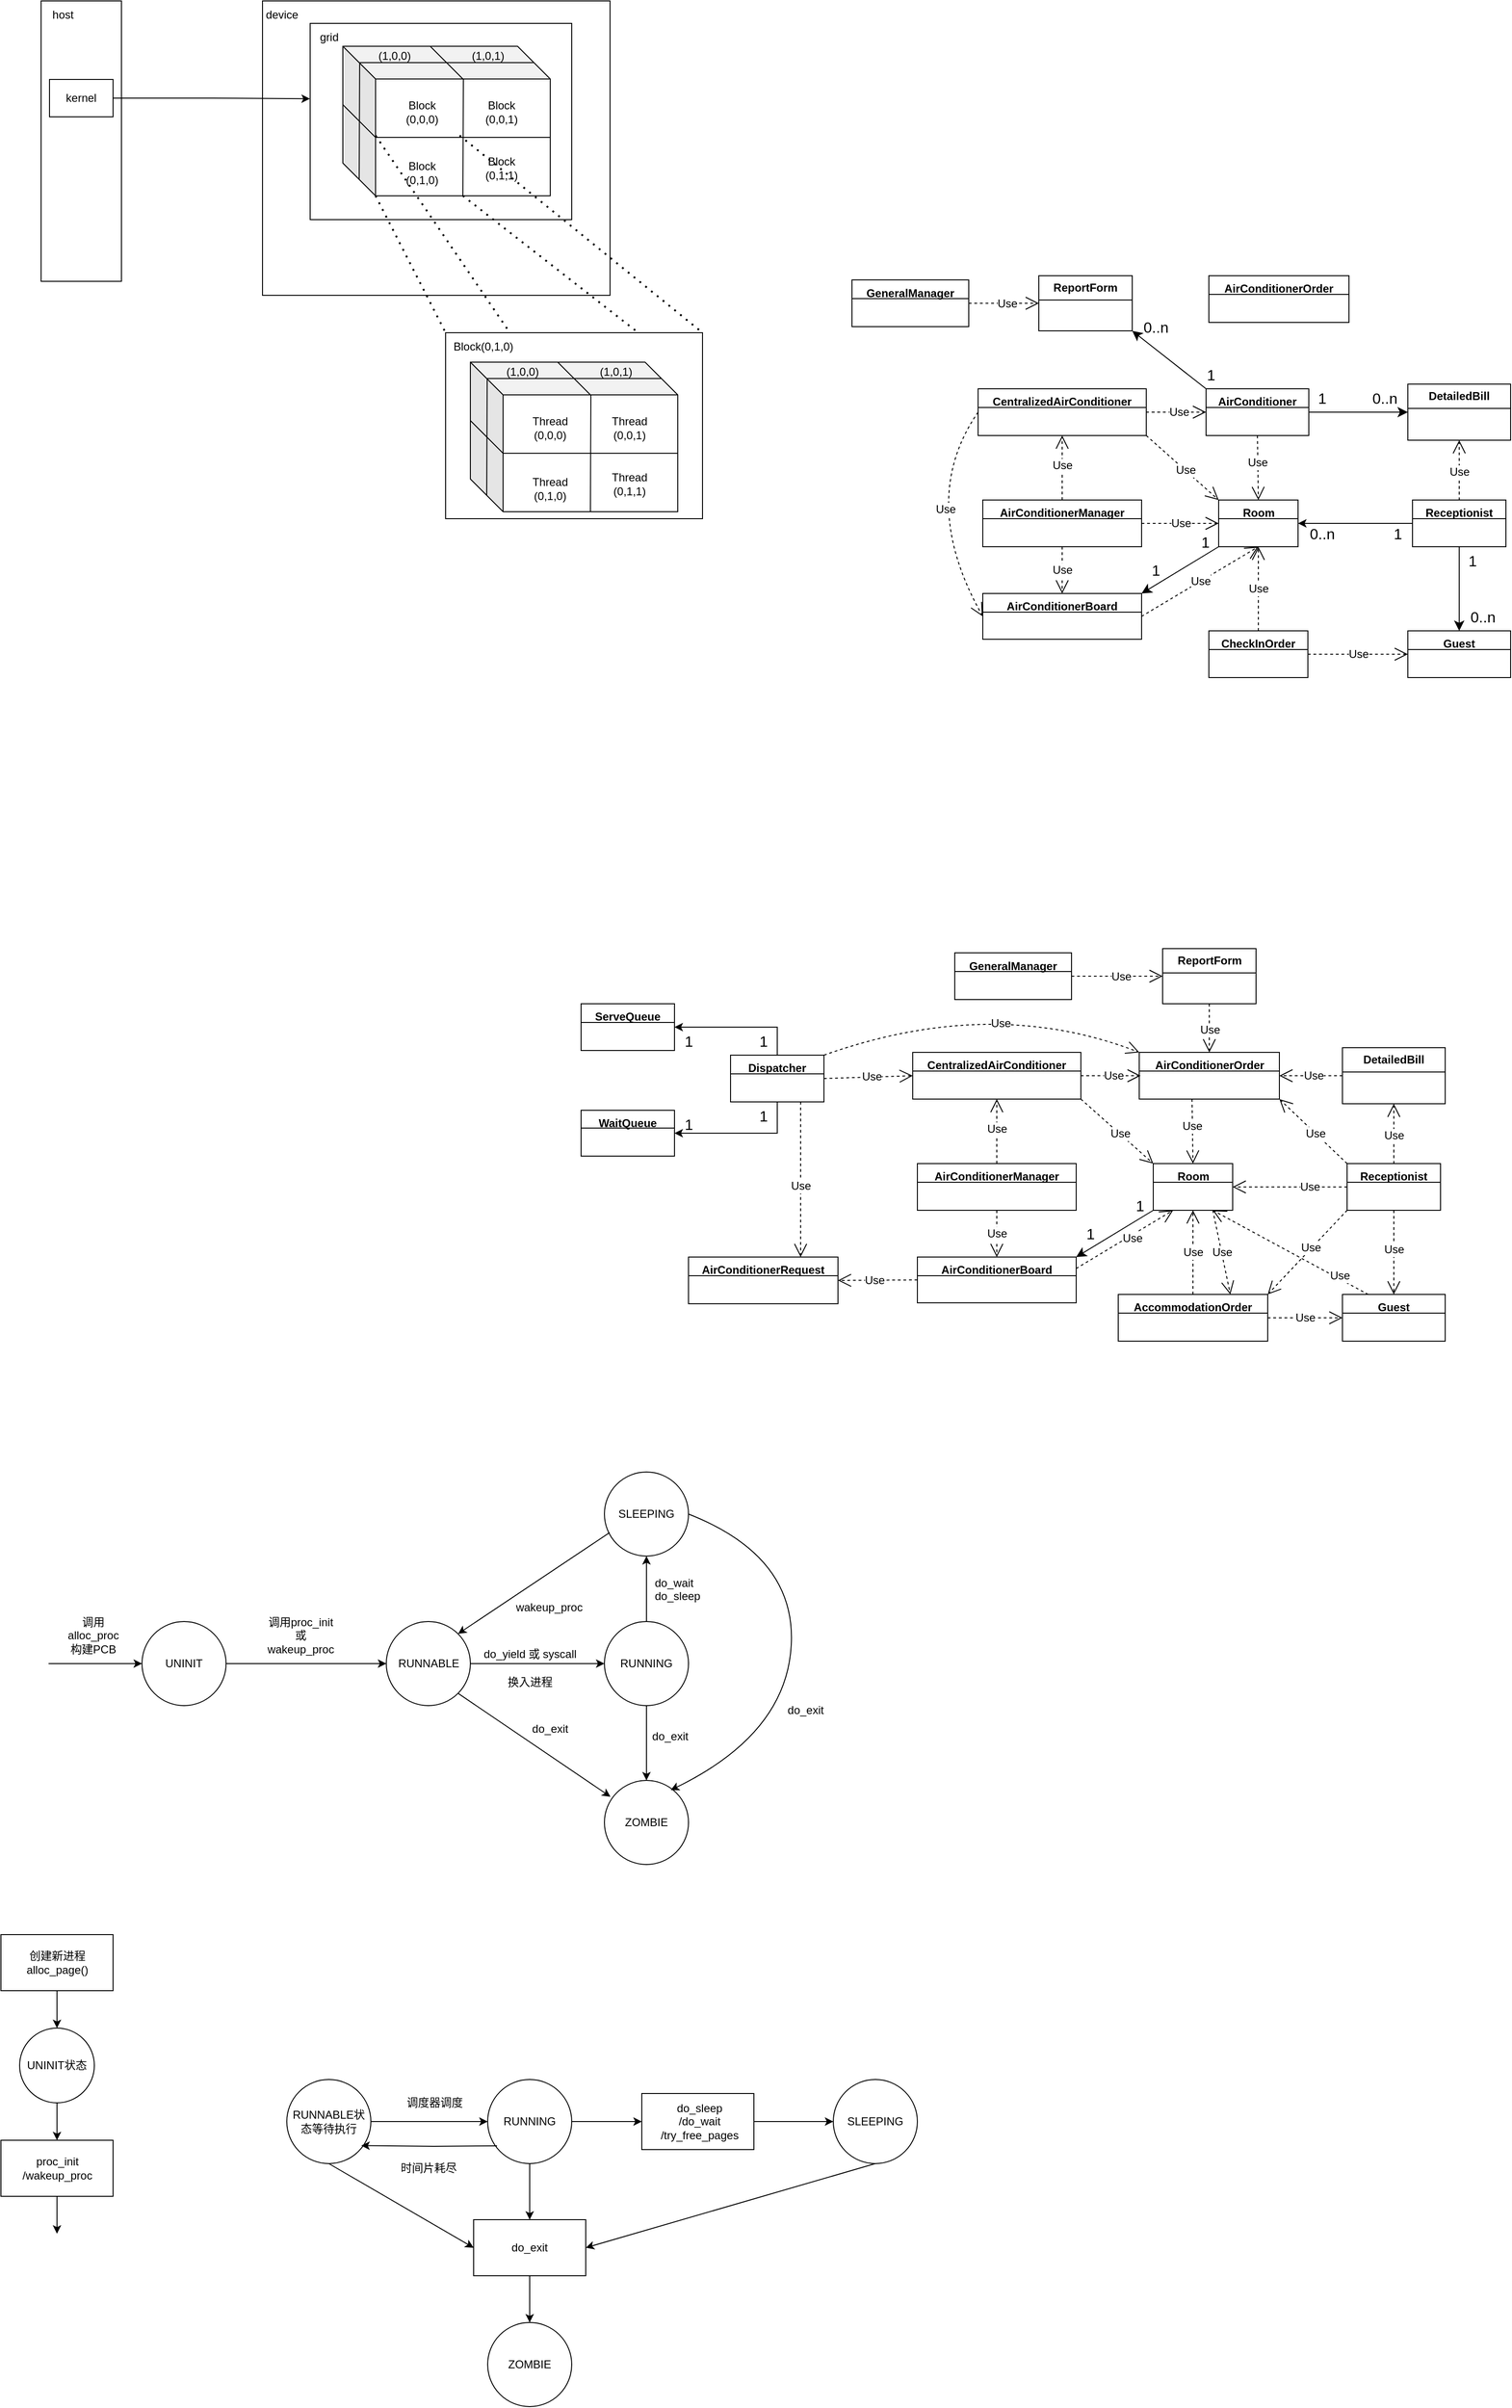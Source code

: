 <mxfile version="24.4.4" type="github">
  <diagram name="Page-1" id="c4acf3e9-155e-7222-9cf6-157b1a14988f">
    <mxGraphModel dx="3161" dy="584" grid="1" gridSize="10" guides="1" tooltips="1" connect="1" arrows="1" fold="1" page="1" pageScale="1" pageWidth="850" pageHeight="1100" background="none" math="0" shadow="0">
      <root>
        <mxCell id="0" />
        <mxCell id="1" parent="0" />
        <mxCell id="-iHEAGba8XTdLsCZiz8O-42" value="" style="rounded=0;whiteSpace=wrap;html=1;" parent="1" vertex="1">
          <mxGeometry x="-1185" y="1401" width="275" height="199" as="geometry" />
        </mxCell>
        <mxCell id="-iHEAGba8XTdLsCZiz8O-25" value="" style="rounded=0;whiteSpace=wrap;html=1;" parent="1" vertex="1">
          <mxGeometry x="-1381" y="1046" width="372" height="315" as="geometry" />
        </mxCell>
        <mxCell id="kBvUMO1myIpXZDVRDhBP-848" style="edgeStyle=none;curved=1;rounded=0;orthogonalLoop=1;jettySize=auto;html=1;exitX=0;exitY=1;exitDx=0;exitDy=0;entryX=1;entryY=0;entryDx=0;entryDy=0;fontSize=12;startSize=8;endSize=8;" parent="1" source="kBvUMO1myIpXZDVRDhBP-46" target="kBvUMO1myIpXZDVRDhBP-77" edge="1">
          <mxGeometry relative="1" as="geometry" />
        </mxCell>
        <mxCell id="kBvUMO1myIpXZDVRDhBP-46" value="Room" style="swimlane;fontStyle=1;align=center;verticalAlign=top;childLayout=stackLayout;horizontal=1;startSize=20;horizontalStack=0;resizeParent=1;resizeParentMax=0;resizeLast=0;collapsible=1;marginBottom=0;whiteSpace=wrap;html=1;" parent="1" vertex="1" collapsed="1">
          <mxGeometry x="-357.5" y="1580" width="85" height="50" as="geometry">
            <mxRectangle x="130" y="1110" width="160" height="86" as="alternateBounds" />
          </mxGeometry>
        </mxCell>
        <mxCell id="kBvUMO1myIpXZDVRDhBP-47" value="+ field: type" style="text;strokeColor=none;fillColor=none;align=left;verticalAlign=top;spacingLeft=4;spacingRight=4;overflow=hidden;rotatable=0;points=[[0,0.5],[1,0.5]];portConstraint=eastwest;whiteSpace=wrap;html=1;" parent="kBvUMO1myIpXZDVRDhBP-46" vertex="1">
          <mxGeometry y="26" width="160" height="26" as="geometry" />
        </mxCell>
        <mxCell id="kBvUMO1myIpXZDVRDhBP-48" value="" style="line;strokeWidth=1;fillColor=none;align=left;verticalAlign=middle;spacingTop=-1;spacingLeft=3;spacingRight=3;rotatable=0;labelPosition=right;points=[];portConstraint=eastwest;strokeColor=inherit;" parent="kBvUMO1myIpXZDVRDhBP-46" vertex="1">
          <mxGeometry y="52" width="160" height="8" as="geometry" />
        </mxCell>
        <mxCell id="kBvUMO1myIpXZDVRDhBP-49" value="+ method(type): type" style="text;strokeColor=none;fillColor=none;align=left;verticalAlign=top;spacingLeft=4;spacingRight=4;overflow=hidden;rotatable=0;points=[[0,0.5],[1,0.5]];portConstraint=eastwest;whiteSpace=wrap;html=1;" parent="kBvUMO1myIpXZDVRDhBP-46" vertex="1">
          <mxGeometry y="60" width="160" height="26" as="geometry" />
        </mxCell>
        <mxCell id="kBvUMO1myIpXZDVRDhBP-52" value="AirConditionerManager" style="swimlane;fontStyle=1;align=center;verticalAlign=top;childLayout=stackLayout;horizontal=1;startSize=20;horizontalStack=0;resizeParent=1;resizeParentMax=0;resizeLast=0;collapsible=1;marginBottom=0;whiteSpace=wrap;html=1;" parent="1" vertex="1" collapsed="1">
          <mxGeometry x="-610" y="1580" width="170" height="50" as="geometry">
            <mxRectangle x="120" y="1070" width="160" height="90" as="alternateBounds" />
          </mxGeometry>
        </mxCell>
        <mxCell id="kBvUMO1myIpXZDVRDhBP-53" value="+ field: type" style="text;strokeColor=none;fillColor=none;align=left;verticalAlign=top;spacingLeft=4;spacingRight=4;overflow=hidden;rotatable=0;points=[[0,0.5],[1,0.5]];portConstraint=eastwest;whiteSpace=wrap;html=1;" parent="kBvUMO1myIpXZDVRDhBP-52" vertex="1">
          <mxGeometry y="30" width="160" height="26" as="geometry" />
        </mxCell>
        <mxCell id="kBvUMO1myIpXZDVRDhBP-54" value="" style="line;strokeWidth=1;fillColor=none;align=left;verticalAlign=middle;spacingTop=-1;spacingLeft=3;spacingRight=3;rotatable=0;labelPosition=right;points=[];portConstraint=eastwest;strokeColor=inherit;" parent="kBvUMO1myIpXZDVRDhBP-52" vertex="1">
          <mxGeometry y="56" width="160" height="8" as="geometry" />
        </mxCell>
        <mxCell id="kBvUMO1myIpXZDVRDhBP-55" value="+ method(type): type" style="text;strokeColor=none;fillColor=none;align=left;verticalAlign=top;spacingLeft=4;spacingRight=4;overflow=hidden;rotatable=0;points=[[0,0.5],[1,0.5]];portConstraint=eastwest;whiteSpace=wrap;html=1;" parent="kBvUMO1myIpXZDVRDhBP-52" vertex="1">
          <mxGeometry y="64" width="160" height="26" as="geometry" />
        </mxCell>
        <mxCell id="kBvUMO1myIpXZDVRDhBP-56" value="Guest" style="swimlane;fontStyle=1;align=center;verticalAlign=top;childLayout=stackLayout;horizontal=1;startSize=20;horizontalStack=0;resizeParent=1;resizeParentMax=0;resizeLast=0;collapsible=1;marginBottom=0;whiteSpace=wrap;html=1;" parent="1" vertex="1" collapsed="1">
          <mxGeometry x="-155" y="1720" width="110" height="50" as="geometry">
            <mxRectangle x="220" y="1160" width="160" height="86" as="alternateBounds" />
          </mxGeometry>
        </mxCell>
        <mxCell id="kBvUMO1myIpXZDVRDhBP-57" value="+ field: type" style="text;strokeColor=none;fillColor=none;align=left;verticalAlign=top;spacingLeft=4;spacingRight=4;overflow=hidden;rotatable=0;points=[[0,0.5],[1,0.5]];portConstraint=eastwest;whiteSpace=wrap;html=1;" parent="kBvUMO1myIpXZDVRDhBP-56" vertex="1">
          <mxGeometry y="26" width="160" height="26" as="geometry" />
        </mxCell>
        <mxCell id="kBvUMO1myIpXZDVRDhBP-58" value="" style="line;strokeWidth=1;fillColor=none;align=left;verticalAlign=middle;spacingTop=-1;spacingLeft=3;spacingRight=3;rotatable=0;labelPosition=right;points=[];portConstraint=eastwest;strokeColor=inherit;" parent="kBvUMO1myIpXZDVRDhBP-56" vertex="1">
          <mxGeometry y="52" width="160" height="8" as="geometry" />
        </mxCell>
        <mxCell id="kBvUMO1myIpXZDVRDhBP-59" value="+ method(type): type" style="text;strokeColor=none;fillColor=none;align=left;verticalAlign=top;spacingLeft=4;spacingRight=4;overflow=hidden;rotatable=0;points=[[0,0.5],[1,0.5]];portConstraint=eastwest;whiteSpace=wrap;html=1;" parent="kBvUMO1myIpXZDVRDhBP-56" vertex="1">
          <mxGeometry y="60" width="160" height="26" as="geometry" />
        </mxCell>
        <mxCell id="kBvUMO1myIpXZDVRDhBP-159" style="edgeStyle=none;curved=1;rounded=0;orthogonalLoop=1;jettySize=auto;html=1;exitX=1;exitY=0.5;exitDx=0;exitDy=0;entryX=0;entryY=0.5;entryDx=0;entryDy=0;fontSize=12;startSize=8;endSize=8;" parent="1" source="kBvUMO1myIpXZDVRDhBP-60" target="kBvUMO1myIpXZDVRDhBP-155" edge="1">
          <mxGeometry relative="1" as="geometry" />
        </mxCell>
        <mxCell id="kqwwduM6_ZIVVz4rEL_L-29" style="edgeStyle=none;curved=1;rounded=0;orthogonalLoop=1;jettySize=auto;html=1;exitX=0;exitY=0;exitDx=0;exitDy=0;entryX=1;entryY=1;entryDx=0;entryDy=0;fontSize=12;startSize=8;endSize=8;" parent="1" source="kBvUMO1myIpXZDVRDhBP-60" target="kqwwduM6_ZIVVz4rEL_L-24" edge="1">
          <mxGeometry relative="1" as="geometry" />
        </mxCell>
        <mxCell id="kBvUMO1myIpXZDVRDhBP-60" value="AirConditioner" style="swimlane;fontStyle=1;align=center;verticalAlign=top;childLayout=stackLayout;horizontal=1;startSize=20;horizontalStack=0;resizeParent=1;resizeParentMax=0;resizeLast=0;collapsible=1;marginBottom=0;whiteSpace=wrap;html=1;" parent="1" vertex="1" collapsed="1">
          <mxGeometry x="-371" y="1461" width="110" height="50" as="geometry">
            <mxRectangle x="100" y="1260" width="160" height="86" as="alternateBounds" />
          </mxGeometry>
        </mxCell>
        <mxCell id="kBvUMO1myIpXZDVRDhBP-61" value="+ field: type" style="text;strokeColor=none;fillColor=none;align=left;verticalAlign=top;spacingLeft=4;spacingRight=4;overflow=hidden;rotatable=0;points=[[0,0.5],[1,0.5]];portConstraint=eastwest;whiteSpace=wrap;html=1;" parent="kBvUMO1myIpXZDVRDhBP-60" vertex="1">
          <mxGeometry y="26" width="160" height="26" as="geometry" />
        </mxCell>
        <mxCell id="kBvUMO1myIpXZDVRDhBP-62" value="" style="line;strokeWidth=1;fillColor=none;align=left;verticalAlign=middle;spacingTop=-1;spacingLeft=3;spacingRight=3;rotatable=0;labelPosition=right;points=[];portConstraint=eastwest;strokeColor=inherit;" parent="kBvUMO1myIpXZDVRDhBP-60" vertex="1">
          <mxGeometry y="52" width="160" height="8" as="geometry" />
        </mxCell>
        <mxCell id="kBvUMO1myIpXZDVRDhBP-63" value="+ method(type): type" style="text;strokeColor=none;fillColor=none;align=left;verticalAlign=top;spacingLeft=4;spacingRight=4;overflow=hidden;rotatable=0;points=[[0,0.5],[1,0.5]];portConstraint=eastwest;whiteSpace=wrap;html=1;" parent="kBvUMO1myIpXZDVRDhBP-60" vertex="1">
          <mxGeometry y="60" width="160" height="26" as="geometry" />
        </mxCell>
        <mxCell id="kBvUMO1myIpXZDVRDhBP-64" style="edgeStyle=orthogonalEdgeStyle;rounded=0;orthogonalLoop=1;jettySize=auto;html=1;exitX=0;exitY=0.5;exitDx=0;exitDy=0;entryX=1;entryY=0.5;entryDx=0;entryDy=0;" parent="1" source="kBvUMO1myIpXZDVRDhBP-67" target="kBvUMO1myIpXZDVRDhBP-46" edge="1">
          <mxGeometry relative="1" as="geometry" />
        </mxCell>
        <mxCell id="kBvUMO1myIpXZDVRDhBP-854" style="edgeStyle=none;curved=1;rounded=0;orthogonalLoop=1;jettySize=auto;html=1;exitX=0.5;exitY=1;exitDx=0;exitDy=0;fontSize=12;startSize=8;endSize=8;" parent="1" source="kBvUMO1myIpXZDVRDhBP-67" target="kBvUMO1myIpXZDVRDhBP-56" edge="1">
          <mxGeometry relative="1" as="geometry" />
        </mxCell>
        <mxCell id="kBvUMO1myIpXZDVRDhBP-67" value="Receptionist" style="swimlane;fontStyle=1;align=center;verticalAlign=top;childLayout=stackLayout;horizontal=1;startSize=20;horizontalStack=0;resizeParent=1;resizeParentMax=0;resizeLast=0;collapsible=1;marginBottom=0;whiteSpace=wrap;html=1;" parent="1" vertex="1" collapsed="1">
          <mxGeometry x="-150" y="1580" width="100" height="50" as="geometry">
            <mxRectangle x="280" y="1230" width="160" height="86" as="alternateBounds" />
          </mxGeometry>
        </mxCell>
        <mxCell id="kBvUMO1myIpXZDVRDhBP-68" value="+ field: type" style="text;strokeColor=none;fillColor=none;align=left;verticalAlign=top;spacingLeft=4;spacingRight=4;overflow=hidden;rotatable=0;points=[[0,0.5],[1,0.5]];portConstraint=eastwest;whiteSpace=wrap;html=1;" parent="kBvUMO1myIpXZDVRDhBP-67" vertex="1">
          <mxGeometry y="26" width="160" height="26" as="geometry" />
        </mxCell>
        <mxCell id="kBvUMO1myIpXZDVRDhBP-69" value="" style="line;strokeWidth=1;fillColor=none;align=left;verticalAlign=middle;spacingTop=-1;spacingLeft=3;spacingRight=3;rotatable=0;labelPosition=right;points=[];portConstraint=eastwest;strokeColor=inherit;" parent="kBvUMO1myIpXZDVRDhBP-67" vertex="1">
          <mxGeometry y="52" width="160" height="8" as="geometry" />
        </mxCell>
        <mxCell id="kBvUMO1myIpXZDVRDhBP-70" value="+ method(type): type" style="text;strokeColor=none;fillColor=none;align=left;verticalAlign=top;spacingLeft=4;spacingRight=4;overflow=hidden;rotatable=0;points=[[0,0.5],[1,0.5]];portConstraint=eastwest;whiteSpace=wrap;html=1;" parent="kBvUMO1myIpXZDVRDhBP-67" vertex="1">
          <mxGeometry y="60" width="160" height="26" as="geometry" />
        </mxCell>
        <mxCell id="kBvUMO1myIpXZDVRDhBP-73" value="GeneralManager" style="swimlane;fontStyle=1;align=center;verticalAlign=top;childLayout=stackLayout;horizontal=1;startSize=20;horizontalStack=0;resizeParent=1;resizeParentMax=0;resizeLast=0;collapsible=1;marginBottom=0;whiteSpace=wrap;html=1;" parent="1" vertex="1" collapsed="1">
          <mxGeometry x="-750" y="1344.5" width="125" height="50" as="geometry">
            <mxRectangle x="220" y="1160" width="160" height="86" as="alternateBounds" />
          </mxGeometry>
        </mxCell>
        <mxCell id="kBvUMO1myIpXZDVRDhBP-74" value="+ field: type" style="text;strokeColor=none;fillColor=none;align=left;verticalAlign=top;spacingLeft=4;spacingRight=4;overflow=hidden;rotatable=0;points=[[0,0.5],[1,0.5]];portConstraint=eastwest;whiteSpace=wrap;html=1;" parent="kBvUMO1myIpXZDVRDhBP-73" vertex="1">
          <mxGeometry y="26" width="160" height="26" as="geometry" />
        </mxCell>
        <mxCell id="kBvUMO1myIpXZDVRDhBP-75" value="" style="line;strokeWidth=1;fillColor=none;align=left;verticalAlign=middle;spacingTop=-1;spacingLeft=3;spacingRight=3;rotatable=0;labelPosition=right;points=[];portConstraint=eastwest;strokeColor=inherit;" parent="kBvUMO1myIpXZDVRDhBP-73" vertex="1">
          <mxGeometry y="52" width="160" height="8" as="geometry" />
        </mxCell>
        <mxCell id="kBvUMO1myIpXZDVRDhBP-76" value="+ method(type): type" style="text;strokeColor=none;fillColor=none;align=left;verticalAlign=top;spacingLeft=4;spacingRight=4;overflow=hidden;rotatable=0;points=[[0,0.5],[1,0.5]];portConstraint=eastwest;whiteSpace=wrap;html=1;" parent="kBvUMO1myIpXZDVRDhBP-73" vertex="1">
          <mxGeometry y="60" width="160" height="26" as="geometry" />
        </mxCell>
        <mxCell id="kBvUMO1myIpXZDVRDhBP-77" value="AirConditionerBoard" style="swimlane;fontStyle=1;align=center;verticalAlign=top;childLayout=stackLayout;horizontal=1;startSize=20;horizontalStack=0;resizeParent=1;resizeParentMax=0;resizeLast=0;collapsible=1;marginBottom=0;whiteSpace=wrap;html=1;" parent="1" vertex="1" collapsed="1">
          <mxGeometry x="-610" y="1680" width="170" height="49" as="geometry">
            <mxRectangle x="220" y="1160" width="160" height="86" as="alternateBounds" />
          </mxGeometry>
        </mxCell>
        <mxCell id="kBvUMO1myIpXZDVRDhBP-78" value="+ field: type" style="text;strokeColor=none;fillColor=none;align=left;verticalAlign=top;spacingLeft=4;spacingRight=4;overflow=hidden;rotatable=0;points=[[0,0.5],[1,0.5]];portConstraint=eastwest;whiteSpace=wrap;html=1;" parent="kBvUMO1myIpXZDVRDhBP-77" vertex="1">
          <mxGeometry y="26" width="160" height="26" as="geometry" />
        </mxCell>
        <mxCell id="kBvUMO1myIpXZDVRDhBP-79" value="" style="line;strokeWidth=1;fillColor=none;align=left;verticalAlign=middle;spacingTop=-1;spacingLeft=3;spacingRight=3;rotatable=0;labelPosition=right;points=[];portConstraint=eastwest;strokeColor=inherit;" parent="kBvUMO1myIpXZDVRDhBP-77" vertex="1">
          <mxGeometry y="52" width="160" height="8" as="geometry" />
        </mxCell>
        <mxCell id="kBvUMO1myIpXZDVRDhBP-80" value="+ method(type): type" style="text;strokeColor=none;fillColor=none;align=left;verticalAlign=top;spacingLeft=4;spacingRight=4;overflow=hidden;rotatable=0;points=[[0,0.5],[1,0.5]];portConstraint=eastwest;whiteSpace=wrap;html=1;" parent="kBvUMO1myIpXZDVRDhBP-77" vertex="1">
          <mxGeometry y="60" width="160" height="26" as="geometry" />
        </mxCell>
        <mxCell id="kBvUMO1myIpXZDVRDhBP-82" value="CentralizedAirConditioner" style="swimlane;fontStyle=1;align=center;verticalAlign=top;childLayout=stackLayout;horizontal=1;startSize=20;horizontalStack=0;resizeParent=1;resizeParentMax=0;resizeLast=0;collapsible=1;marginBottom=0;whiteSpace=wrap;html=1;" parent="1" vertex="1" collapsed="1">
          <mxGeometry x="-615" y="1461" width="180" height="50" as="geometry">
            <mxRectangle x="410" y="1360" width="160" height="86" as="alternateBounds" />
          </mxGeometry>
        </mxCell>
        <mxCell id="kBvUMO1myIpXZDVRDhBP-83" value="+ field: type" style="text;strokeColor=none;fillColor=none;align=left;verticalAlign=top;spacingLeft=4;spacingRight=4;overflow=hidden;rotatable=0;points=[[0,0.5],[1,0.5]];portConstraint=eastwest;whiteSpace=wrap;html=1;" parent="kBvUMO1myIpXZDVRDhBP-82" vertex="1">
          <mxGeometry y="26" width="160" height="26" as="geometry" />
        </mxCell>
        <mxCell id="kBvUMO1myIpXZDVRDhBP-84" value="" style="line;strokeWidth=1;fillColor=none;align=left;verticalAlign=middle;spacingTop=-1;spacingLeft=3;spacingRight=3;rotatable=0;labelPosition=right;points=[];portConstraint=eastwest;strokeColor=inherit;" parent="kBvUMO1myIpXZDVRDhBP-82" vertex="1">
          <mxGeometry y="52" width="160" height="8" as="geometry" />
        </mxCell>
        <mxCell id="kBvUMO1myIpXZDVRDhBP-85" value="+ method(type): type" style="text;strokeColor=none;fillColor=none;align=left;verticalAlign=top;spacingLeft=4;spacingRight=4;overflow=hidden;rotatable=0;points=[[0,0.5],[1,0.5]];portConstraint=eastwest;whiteSpace=wrap;html=1;" parent="kBvUMO1myIpXZDVRDhBP-82" vertex="1">
          <mxGeometry y="60" width="160" height="26" as="geometry" />
        </mxCell>
        <mxCell id="kBvUMO1myIpXZDVRDhBP-113" value="Use" style="endArrow=open;endSize=12;dashed=1;html=1;rounded=0;fontSize=12;curved=1;exitX=1;exitY=0.5;exitDx=0;exitDy=0;entryX=0;entryY=0.5;entryDx=0;entryDy=0;" parent="1" source="kBvUMO1myIpXZDVRDhBP-82" target="kBvUMO1myIpXZDVRDhBP-60" edge="1">
          <mxGeometry x="0.077" width="160" relative="1" as="geometry">
            <mxPoint x="-430" y="1730" as="sourcePoint" />
            <mxPoint x="-270" y="1730" as="targetPoint" />
            <mxPoint as="offset" />
          </mxGeometry>
        </mxCell>
        <mxCell id="kBvUMO1myIpXZDVRDhBP-120" value="Use" style="endArrow=open;endSize=12;dashed=1;html=1;rounded=0;fontSize=12;curved=1;exitX=0.5;exitY=0;exitDx=0;exitDy=0;entryX=0.5;entryY=1;entryDx=0;entryDy=0;" parent="1" source="kBvUMO1myIpXZDVRDhBP-67" target="kBvUMO1myIpXZDVRDhBP-155" edge="1">
          <mxGeometry x="-0.062" width="160" relative="1" as="geometry">
            <mxPoint x="-380" y="1770" as="sourcePoint" />
            <mxPoint x="-220" y="1770" as="targetPoint" />
            <mxPoint as="offset" />
          </mxGeometry>
        </mxCell>
        <mxCell id="kBvUMO1myIpXZDVRDhBP-133" value="0..n" style="text;html=1;align=center;verticalAlign=middle;resizable=0;points=[];autosize=1;strokeColor=none;fillColor=none;fontSize=16;" parent="1" vertex="1">
          <mxGeometry x="-272.5" y="1601" width="50" height="30" as="geometry" />
        </mxCell>
        <mxCell id="kBvUMO1myIpXZDVRDhBP-134" value="1" style="text;html=1;align=center;verticalAlign=middle;resizable=0;points=[];autosize=1;strokeColor=none;fillColor=none;fontSize=16;" parent="1" vertex="1">
          <mxGeometry x="-181" y="1601" width="30" height="30" as="geometry" />
        </mxCell>
        <mxCell id="kBvUMO1myIpXZDVRDhBP-144" value="0..n" style="text;html=1;align=center;verticalAlign=middle;resizable=0;points=[];autosize=1;strokeColor=none;fillColor=none;fontSize=16;" parent="1" vertex="1">
          <mxGeometry x="-100" y="1690" width="50" height="30" as="geometry" />
        </mxCell>
        <mxCell id="kBvUMO1myIpXZDVRDhBP-145" value="1" style="text;html=1;align=center;verticalAlign=middle;resizable=0;points=[];autosize=1;strokeColor=none;fillColor=none;fontSize=16;" parent="1" vertex="1">
          <mxGeometry x="-101" y="1630" width="30" height="30" as="geometry" />
        </mxCell>
        <mxCell id="kBvUMO1myIpXZDVRDhBP-155" value="&lt;b&gt;DetailedBill&lt;/b&gt;" style="swimlane;fontStyle=0;childLayout=stackLayout;horizontal=1;startSize=26;fillColor=none;horizontalStack=0;resizeParent=1;resizeParentMax=0;resizeLast=0;collapsible=1;marginBottom=0;whiteSpace=wrap;html=1;" parent="1" vertex="1" collapsed="1">
          <mxGeometry x="-155" y="1456" width="110" height="60" as="geometry">
            <mxRectangle x="-385" y="1330" width="140" height="104" as="alternateBounds" />
          </mxGeometry>
        </mxCell>
        <mxCell id="kBvUMO1myIpXZDVRDhBP-156" value="+ field: type" style="text;strokeColor=none;fillColor=none;align=left;verticalAlign=top;spacingLeft=4;spacingRight=4;overflow=hidden;rotatable=0;points=[[0,0.5],[1,0.5]];portConstraint=eastwest;whiteSpace=wrap;html=1;" parent="kBvUMO1myIpXZDVRDhBP-155" vertex="1">
          <mxGeometry y="26" width="140" height="26" as="geometry" />
        </mxCell>
        <mxCell id="kBvUMO1myIpXZDVRDhBP-157" value="+ field: type" style="text;strokeColor=none;fillColor=none;align=left;verticalAlign=top;spacingLeft=4;spacingRight=4;overflow=hidden;rotatable=0;points=[[0,0.5],[1,0.5]];portConstraint=eastwest;whiteSpace=wrap;html=1;" parent="kBvUMO1myIpXZDVRDhBP-155" vertex="1">
          <mxGeometry y="52" width="140" height="26" as="geometry" />
        </mxCell>
        <mxCell id="kBvUMO1myIpXZDVRDhBP-158" value="+ field: type" style="text;strokeColor=none;fillColor=none;align=left;verticalAlign=top;spacingLeft=4;spacingRight=4;overflow=hidden;rotatable=0;points=[[0,0.5],[1,0.5]];portConstraint=eastwest;whiteSpace=wrap;html=1;" parent="kBvUMO1myIpXZDVRDhBP-155" vertex="1">
          <mxGeometry y="78" width="140" height="26" as="geometry" />
        </mxCell>
        <mxCell id="kBvUMO1myIpXZDVRDhBP-160" value="1" style="text;html=1;align=center;verticalAlign=middle;resizable=0;points=[];autosize=1;strokeColor=none;fillColor=none;fontSize=16;" parent="1" vertex="1">
          <mxGeometry x="-262.5" y="1456" width="30" height="30" as="geometry" />
        </mxCell>
        <mxCell id="kBvUMO1myIpXZDVRDhBP-161" value="0..n" style="text;html=1;align=center;verticalAlign=middle;resizable=0;points=[];autosize=1;strokeColor=none;fillColor=none;fontSize=16;" parent="1" vertex="1">
          <mxGeometry x="-205" y="1456" width="50" height="30" as="geometry" />
        </mxCell>
        <mxCell id="kqwwduM6_ZIVVz4rEL_L-6" value="Use" style="endArrow=open;endSize=12;dashed=1;html=1;rounded=0;fontSize=12;curved=1;exitX=0.5;exitY=1;exitDx=0;exitDy=0;entryX=0.5;entryY=0;entryDx=0;entryDy=0;" parent="1" source="kBvUMO1myIpXZDVRDhBP-60" target="kBvUMO1myIpXZDVRDhBP-46" edge="1">
          <mxGeometry x="-0.159" width="160" relative="1" as="geometry">
            <mxPoint x="-690" y="1400" as="sourcePoint" />
            <mxPoint x="-625" y="1294" as="targetPoint" />
            <mxPoint as="offset" />
          </mxGeometry>
        </mxCell>
        <mxCell id="kqwwduM6_ZIVVz4rEL_L-7" value="Use" style="endArrow=open;endSize=12;dashed=1;html=1;rounded=0;fontSize=12;curved=1;exitX=0.5;exitY=1;exitDx=0;exitDy=0;entryX=0.5;entryY=0;entryDx=0;entryDy=0;" parent="1" source="kBvUMO1myIpXZDVRDhBP-52" target="kBvUMO1myIpXZDVRDhBP-77" edge="1">
          <mxGeometry width="160" relative="1" as="geometry">
            <mxPoint x="-580" y="1650" as="sourcePoint" />
            <mxPoint x="-740" y="1650" as="targetPoint" />
          </mxGeometry>
        </mxCell>
        <mxCell id="kqwwduM6_ZIVVz4rEL_L-8" value="Use" style="endArrow=open;endSize=12;dashed=1;html=1;rounded=0;fontSize=12;curved=1;exitX=1;exitY=0.5;exitDx=0;exitDy=0;entryX=0;entryY=0.5;entryDx=0;entryDy=0;" parent="1" source="kBvUMO1myIpXZDVRDhBP-52" target="kBvUMO1myIpXZDVRDhBP-46" edge="1">
          <mxGeometry width="160" relative="1" as="geometry">
            <mxPoint x="-330" y="1670" as="sourcePoint" />
            <mxPoint x="-330" y="1620" as="targetPoint" />
          </mxGeometry>
        </mxCell>
        <mxCell id="kqwwduM6_ZIVVz4rEL_L-10" value="1" style="text;html=1;align=center;verticalAlign=middle;resizable=0;points=[];autosize=1;strokeColor=none;fillColor=none;fontSize=16;" parent="1" vertex="1">
          <mxGeometry x="-387.5" y="1610" width="30" height="30" as="geometry" />
        </mxCell>
        <mxCell id="kqwwduM6_ZIVVz4rEL_L-11" value="1" style="text;html=1;align=center;verticalAlign=middle;resizable=0;points=[];autosize=1;strokeColor=none;fillColor=none;fontSize=16;" parent="1" vertex="1">
          <mxGeometry x="-440" y="1640" width="30" height="30" as="geometry" />
        </mxCell>
        <mxCell id="kqwwduM6_ZIVVz4rEL_L-13" value="Use" style="endArrow=open;endSize=12;dashed=1;html=1;rounded=0;fontSize=12;curved=1;exitX=0;exitY=0.5;exitDx=0;exitDy=0;entryX=0;entryY=0.5;entryDx=0;entryDy=0;" parent="1" source="kBvUMO1myIpXZDVRDhBP-82" target="kBvUMO1myIpXZDVRDhBP-77" edge="1">
          <mxGeometry x="0.071" y="21" width="160" relative="1" as="geometry">
            <mxPoint x="-660" y="1620" as="sourcePoint" />
            <mxPoint x="-660" y="1670" as="targetPoint" />
            <Array as="points">
              <mxPoint x="-680" y="1580" />
            </Array>
            <mxPoint as="offset" />
          </mxGeometry>
        </mxCell>
        <mxCell id="kqwwduM6_ZIVVz4rEL_L-14" value="Use" style="endArrow=open;endSize=12;dashed=1;html=1;rounded=0;fontSize=12;curved=1;exitX=1;exitY=0.5;exitDx=0;exitDy=0;entryX=0.5;entryY=1;entryDx=0;entryDy=0;" parent="1" source="kBvUMO1myIpXZDVRDhBP-77" target="kBvUMO1myIpXZDVRDhBP-46" edge="1">
          <mxGeometry width="160" relative="1" as="geometry">
            <mxPoint x="-360" y="1690" as="sourcePoint" />
            <mxPoint x="-360" y="1640" as="targetPoint" />
          </mxGeometry>
        </mxCell>
        <mxCell id="kqwwduM6_ZIVVz4rEL_L-17" value="Use" style="endArrow=open;endSize=12;dashed=1;html=1;rounded=0;fontSize=12;curved=1;exitX=1;exitY=1;exitDx=0;exitDy=0;entryX=0;entryY=0;entryDx=0;entryDy=0;" parent="1" source="kBvUMO1myIpXZDVRDhBP-82" target="kBvUMO1myIpXZDVRDhBP-46" edge="1">
          <mxGeometry x="0.077" width="160" relative="1" as="geometry">
            <mxPoint x="-420" y="1550" as="sourcePoint" />
            <mxPoint x="-355" y="1550" as="targetPoint" />
            <mxPoint as="offset" />
          </mxGeometry>
        </mxCell>
        <mxCell id="kqwwduM6_ZIVVz4rEL_L-23" value="Use" style="endArrow=open;endSize=12;dashed=1;html=1;rounded=0;fontSize=12;curved=1;exitX=0.5;exitY=0;exitDx=0;exitDy=0;entryX=0.5;entryY=1;entryDx=0;entryDy=0;" parent="1" source="kBvUMO1myIpXZDVRDhBP-52" target="kBvUMO1myIpXZDVRDhBP-82" edge="1">
          <mxGeometry x="0.077" width="160" relative="1" as="geometry">
            <mxPoint x="-520" y="1540" as="sourcePoint" />
            <mxPoint x="-455" y="1540" as="targetPoint" />
            <mxPoint as="offset" />
          </mxGeometry>
        </mxCell>
        <mxCell id="kqwwduM6_ZIVVz4rEL_L-24" value="&lt;b&gt;ReportForm&lt;/b&gt;" style="swimlane;fontStyle=0;childLayout=stackLayout;horizontal=1;startSize=26;fillColor=none;horizontalStack=0;resizeParent=1;resizeParentMax=0;resizeLast=0;collapsible=1;marginBottom=0;whiteSpace=wrap;html=1;" parent="1" vertex="1" collapsed="1">
          <mxGeometry x="-550" y="1340" width="100" height="59" as="geometry">
            <mxRectangle x="-650" y="1312" width="140" height="104" as="alternateBounds" />
          </mxGeometry>
        </mxCell>
        <mxCell id="kqwwduM6_ZIVVz4rEL_L-25" value="+ field: type" style="text;strokeColor=none;fillColor=none;align=left;verticalAlign=top;spacingLeft=4;spacingRight=4;overflow=hidden;rotatable=0;points=[[0,0.5],[1,0.5]];portConstraint=eastwest;whiteSpace=wrap;html=1;" parent="kqwwduM6_ZIVVz4rEL_L-24" vertex="1">
          <mxGeometry y="26" width="140" height="26" as="geometry" />
        </mxCell>
        <mxCell id="kqwwduM6_ZIVVz4rEL_L-26" value="+ field: type" style="text;strokeColor=none;fillColor=none;align=left;verticalAlign=top;spacingLeft=4;spacingRight=4;overflow=hidden;rotatable=0;points=[[0,0.5],[1,0.5]];portConstraint=eastwest;whiteSpace=wrap;html=1;" parent="kqwwduM6_ZIVVz4rEL_L-24" vertex="1">
          <mxGeometry y="52" width="140" height="26" as="geometry" />
        </mxCell>
        <mxCell id="kqwwduM6_ZIVVz4rEL_L-27" value="+ field: type" style="text;strokeColor=none;fillColor=none;align=left;verticalAlign=top;spacingLeft=4;spacingRight=4;overflow=hidden;rotatable=0;points=[[0,0.5],[1,0.5]];portConstraint=eastwest;whiteSpace=wrap;html=1;" parent="kqwwduM6_ZIVVz4rEL_L-24" vertex="1">
          <mxGeometry y="78" width="140" height="26" as="geometry" />
        </mxCell>
        <mxCell id="kqwwduM6_ZIVVz4rEL_L-28" style="edgeStyle=none;curved=1;rounded=0;orthogonalLoop=1;jettySize=auto;html=1;exitX=0.5;exitY=0;exitDx=0;exitDy=0;fontSize=12;startSize=8;endSize=8;" parent="1" source="kqwwduM6_ZIVVz4rEL_L-24" target="kqwwduM6_ZIVVz4rEL_L-24" edge="1">
          <mxGeometry relative="1" as="geometry" />
        </mxCell>
        <mxCell id="kqwwduM6_ZIVVz4rEL_L-30" value="0..n" style="text;html=1;align=center;verticalAlign=middle;resizable=0;points=[];autosize=1;strokeColor=none;fillColor=none;fontSize=16;" parent="1" vertex="1">
          <mxGeometry x="-450" y="1380" width="50" height="30" as="geometry" />
        </mxCell>
        <mxCell id="kqwwduM6_ZIVVz4rEL_L-31" value="1" style="text;html=1;align=center;verticalAlign=middle;resizable=0;points=[];autosize=1;strokeColor=none;fillColor=none;fontSize=16;" parent="1" vertex="1">
          <mxGeometry x="-381" y="1431" width="30" height="30" as="geometry" />
        </mxCell>
        <mxCell id="kqwwduM6_ZIVVz4rEL_L-33" value="Use" style="endArrow=open;endSize=12;dashed=1;html=1;rounded=0;fontSize=12;curved=1;exitX=1;exitY=0.5;exitDx=0;exitDy=0;entryX=0;entryY=0.5;entryDx=0;entryDy=0;" parent="1" source="kBvUMO1myIpXZDVRDhBP-73" target="kqwwduM6_ZIVVz4rEL_L-24" edge="1">
          <mxGeometry x="0.077" width="160" relative="1" as="geometry">
            <mxPoint x="-600" y="1368.97" as="sourcePoint" />
            <mxPoint x="-515" y="1368.97" as="targetPoint" />
            <mxPoint as="offset" />
          </mxGeometry>
        </mxCell>
        <mxCell id="slPz-ual06vz4B6nOSth-1" value="CheckInOrder" style="swimlane;fontStyle=1;align=center;verticalAlign=top;childLayout=stackLayout;horizontal=1;startSize=20;horizontalStack=0;resizeParent=1;resizeParentMax=0;resizeLast=0;collapsible=1;marginBottom=0;whiteSpace=wrap;html=1;" parent="1" vertex="1" collapsed="1">
          <mxGeometry x="-368" y="1720" width="106" height="50" as="geometry">
            <mxRectangle x="-381" y="1720" width="160" height="86" as="alternateBounds" />
          </mxGeometry>
        </mxCell>
        <mxCell id="slPz-ual06vz4B6nOSth-2" value="+ field: type" style="text;strokeColor=none;fillColor=none;align=left;verticalAlign=top;spacingLeft=4;spacingRight=4;overflow=hidden;rotatable=0;points=[[0,0.5],[1,0.5]];portConstraint=eastwest;whiteSpace=wrap;html=1;" parent="slPz-ual06vz4B6nOSth-1" vertex="1">
          <mxGeometry y="26" width="160" height="26" as="geometry" />
        </mxCell>
        <mxCell id="slPz-ual06vz4B6nOSth-3" value="" style="line;strokeWidth=1;fillColor=none;align=left;verticalAlign=middle;spacingTop=-1;spacingLeft=3;spacingRight=3;rotatable=0;labelPosition=right;points=[];portConstraint=eastwest;strokeColor=inherit;" parent="slPz-ual06vz4B6nOSth-1" vertex="1">
          <mxGeometry y="52" width="160" height="8" as="geometry" />
        </mxCell>
        <mxCell id="slPz-ual06vz4B6nOSth-4" value="+ method(type): type" style="text;strokeColor=none;fillColor=none;align=left;verticalAlign=top;spacingLeft=4;spacingRight=4;overflow=hidden;rotatable=0;points=[[0,0.5],[1,0.5]];portConstraint=eastwest;whiteSpace=wrap;html=1;" parent="slPz-ual06vz4B6nOSth-1" vertex="1">
          <mxGeometry y="60" width="160" height="26" as="geometry" />
        </mxCell>
        <mxCell id="slPz-ual06vz4B6nOSth-6" value="Use" style="endArrow=open;endSize=12;dashed=1;html=1;rounded=0;fontSize=12;curved=1;exitX=0.5;exitY=0;exitDx=0;exitDy=0;entryX=0.5;entryY=1;entryDx=0;entryDy=0;" parent="1" source="slPz-ual06vz4B6nOSth-1" target="kBvUMO1myIpXZDVRDhBP-46" edge="1">
          <mxGeometry width="160" relative="1" as="geometry">
            <mxPoint x="-280" y="1670" as="sourcePoint" />
            <mxPoint x="-155" y="1595" as="targetPoint" />
          </mxGeometry>
        </mxCell>
        <mxCell id="slPz-ual06vz4B6nOSth-7" value="Use" style="endArrow=open;endSize=12;dashed=1;html=1;rounded=0;fontSize=12;curved=1;exitX=1;exitY=0.5;exitDx=0;exitDy=0;entryX=0;entryY=0.5;entryDx=0;entryDy=0;" parent="1" source="slPz-ual06vz4B6nOSth-1" target="kBvUMO1myIpXZDVRDhBP-56" edge="1">
          <mxGeometry width="160" relative="1" as="geometry">
            <mxPoint x="-220" y="1740" as="sourcePoint" />
            <mxPoint x="-95" y="1665" as="targetPoint" />
          </mxGeometry>
        </mxCell>
        <mxCell id="slPz-ual06vz4B6nOSth-8" value="AirConditionerOrder" style="swimlane;fontStyle=1;align=center;verticalAlign=top;childLayout=stackLayout;horizontal=1;startSize=20;horizontalStack=0;resizeParent=1;resizeParentMax=0;resizeLast=0;collapsible=1;marginBottom=0;whiteSpace=wrap;html=1;" parent="1" vertex="1" collapsed="1">
          <mxGeometry x="-368" y="1340" width="150" height="50" as="geometry">
            <mxRectangle x="-190" y="1330" width="160" height="86" as="alternateBounds" />
          </mxGeometry>
        </mxCell>
        <mxCell id="slPz-ual06vz4B6nOSth-9" value="+ field: type" style="text;strokeColor=none;fillColor=none;align=left;verticalAlign=top;spacingLeft=4;spacingRight=4;overflow=hidden;rotatable=0;points=[[0,0.5],[1,0.5]];portConstraint=eastwest;whiteSpace=wrap;html=1;" parent="slPz-ual06vz4B6nOSth-8" vertex="1">
          <mxGeometry y="26" width="160" height="26" as="geometry" />
        </mxCell>
        <mxCell id="slPz-ual06vz4B6nOSth-10" value="" style="line;strokeWidth=1;fillColor=none;align=left;verticalAlign=middle;spacingTop=-1;spacingLeft=3;spacingRight=3;rotatable=0;labelPosition=right;points=[];portConstraint=eastwest;strokeColor=inherit;" parent="slPz-ual06vz4B6nOSth-8" vertex="1">
          <mxGeometry y="52" width="160" height="8" as="geometry" />
        </mxCell>
        <mxCell id="slPz-ual06vz4B6nOSth-11" value="+ method(type): type" style="text;strokeColor=none;fillColor=none;align=left;verticalAlign=top;spacingLeft=4;spacingRight=4;overflow=hidden;rotatable=0;points=[[0,0.5],[1,0.5]];portConstraint=eastwest;whiteSpace=wrap;html=1;" parent="slPz-ual06vz4B6nOSth-8" vertex="1">
          <mxGeometry y="60" width="160" height="26" as="geometry" />
        </mxCell>
        <mxCell id="slPz-ual06vz4B6nOSth-12" style="edgeStyle=none;curved=1;rounded=0;orthogonalLoop=1;jettySize=auto;html=1;exitX=0;exitY=1;exitDx=0;exitDy=0;entryX=1;entryY=0;entryDx=0;entryDy=0;fontSize=12;startSize=8;endSize=8;" parent="1" source="slPz-ual06vz4B6nOSth-13" target="slPz-ual06vz4B6nOSth-41" edge="1">
          <mxGeometry relative="1" as="geometry" />
        </mxCell>
        <mxCell id="slPz-ual06vz4B6nOSth-13" value="Room" style="swimlane;fontStyle=1;align=center;verticalAlign=top;childLayout=stackLayout;horizontal=1;startSize=20;horizontalStack=0;resizeParent=1;resizeParentMax=0;resizeLast=0;collapsible=1;marginBottom=0;whiteSpace=wrap;html=1;" parent="1" vertex="1" collapsed="1">
          <mxGeometry x="-427.5" y="2290" width="85" height="50" as="geometry">
            <mxRectangle x="130" y="1110" width="160" height="86" as="alternateBounds" />
          </mxGeometry>
        </mxCell>
        <mxCell id="slPz-ual06vz4B6nOSth-14" value="+ field: type" style="text;strokeColor=none;fillColor=none;align=left;verticalAlign=top;spacingLeft=4;spacingRight=4;overflow=hidden;rotatable=0;points=[[0,0.5],[1,0.5]];portConstraint=eastwest;whiteSpace=wrap;html=1;" parent="slPz-ual06vz4B6nOSth-13" vertex="1">
          <mxGeometry y="26" width="160" height="26" as="geometry" />
        </mxCell>
        <mxCell id="slPz-ual06vz4B6nOSth-15" value="" style="line;strokeWidth=1;fillColor=none;align=left;verticalAlign=middle;spacingTop=-1;spacingLeft=3;spacingRight=3;rotatable=0;labelPosition=right;points=[];portConstraint=eastwest;strokeColor=inherit;" parent="slPz-ual06vz4B6nOSth-13" vertex="1">
          <mxGeometry y="52" width="160" height="8" as="geometry" />
        </mxCell>
        <mxCell id="slPz-ual06vz4B6nOSth-16" value="+ method(type): type" style="text;strokeColor=none;fillColor=none;align=left;verticalAlign=top;spacingLeft=4;spacingRight=4;overflow=hidden;rotatable=0;points=[[0,0.5],[1,0.5]];portConstraint=eastwest;whiteSpace=wrap;html=1;" parent="slPz-ual06vz4B6nOSth-13" vertex="1">
          <mxGeometry y="60" width="160" height="26" as="geometry" />
        </mxCell>
        <mxCell id="slPz-ual06vz4B6nOSth-17" value="AirConditionerManager" style="swimlane;fontStyle=1;align=center;verticalAlign=top;childLayout=stackLayout;horizontal=1;startSize=20;horizontalStack=0;resizeParent=1;resizeParentMax=0;resizeLast=0;collapsible=1;marginBottom=0;whiteSpace=wrap;html=1;" parent="1" vertex="1" collapsed="1">
          <mxGeometry x="-680" y="2290" width="170" height="50" as="geometry">
            <mxRectangle x="120" y="1070" width="160" height="90" as="alternateBounds" />
          </mxGeometry>
        </mxCell>
        <mxCell id="slPz-ual06vz4B6nOSth-18" value="+ field: type" style="text;strokeColor=none;fillColor=none;align=left;verticalAlign=top;spacingLeft=4;spacingRight=4;overflow=hidden;rotatable=0;points=[[0,0.5],[1,0.5]];portConstraint=eastwest;whiteSpace=wrap;html=1;" parent="slPz-ual06vz4B6nOSth-17" vertex="1">
          <mxGeometry y="30" width="160" height="26" as="geometry" />
        </mxCell>
        <mxCell id="slPz-ual06vz4B6nOSth-19" value="" style="line;strokeWidth=1;fillColor=none;align=left;verticalAlign=middle;spacingTop=-1;spacingLeft=3;spacingRight=3;rotatable=0;labelPosition=right;points=[];portConstraint=eastwest;strokeColor=inherit;" parent="slPz-ual06vz4B6nOSth-17" vertex="1">
          <mxGeometry y="56" width="160" height="8" as="geometry" />
        </mxCell>
        <mxCell id="slPz-ual06vz4B6nOSth-20" value="+ method(type): type" style="text;strokeColor=none;fillColor=none;align=left;verticalAlign=top;spacingLeft=4;spacingRight=4;overflow=hidden;rotatable=0;points=[[0,0.5],[1,0.5]];portConstraint=eastwest;whiteSpace=wrap;html=1;" parent="slPz-ual06vz4B6nOSth-17" vertex="1">
          <mxGeometry y="64" width="160" height="26" as="geometry" />
        </mxCell>
        <mxCell id="slPz-ual06vz4B6nOSth-21" value="Guest" style="swimlane;fontStyle=1;align=center;verticalAlign=top;childLayout=stackLayout;horizontal=1;startSize=20;horizontalStack=0;resizeParent=1;resizeParentMax=0;resizeLast=0;collapsible=1;marginBottom=0;whiteSpace=wrap;html=1;" parent="1" vertex="1" collapsed="1">
          <mxGeometry x="-225" y="2430" width="110" height="50" as="geometry">
            <mxRectangle x="220" y="1160" width="160" height="86" as="alternateBounds" />
          </mxGeometry>
        </mxCell>
        <mxCell id="slPz-ual06vz4B6nOSth-22" value="+ field: type" style="text;strokeColor=none;fillColor=none;align=left;verticalAlign=top;spacingLeft=4;spacingRight=4;overflow=hidden;rotatable=0;points=[[0,0.5],[1,0.5]];portConstraint=eastwest;whiteSpace=wrap;html=1;" parent="slPz-ual06vz4B6nOSth-21" vertex="1">
          <mxGeometry y="26" width="160" height="26" as="geometry" />
        </mxCell>
        <mxCell id="slPz-ual06vz4B6nOSth-23" value="" style="line;strokeWidth=1;fillColor=none;align=left;verticalAlign=middle;spacingTop=-1;spacingLeft=3;spacingRight=3;rotatable=0;labelPosition=right;points=[];portConstraint=eastwest;strokeColor=inherit;" parent="slPz-ual06vz4B6nOSth-21" vertex="1">
          <mxGeometry y="52" width="160" height="8" as="geometry" />
        </mxCell>
        <mxCell id="slPz-ual06vz4B6nOSth-24" value="+ method(type): type" style="text;strokeColor=none;fillColor=none;align=left;verticalAlign=top;spacingLeft=4;spacingRight=4;overflow=hidden;rotatable=0;points=[[0,0.5],[1,0.5]];portConstraint=eastwest;whiteSpace=wrap;html=1;" parent="slPz-ual06vz4B6nOSth-21" vertex="1">
          <mxGeometry y="60" width="160" height="26" as="geometry" />
        </mxCell>
        <mxCell id="slPz-ual06vz4B6nOSth-33" value="Receptionist" style="swimlane;fontStyle=1;align=center;verticalAlign=top;childLayout=stackLayout;horizontal=1;startSize=20;horizontalStack=0;resizeParent=1;resizeParentMax=0;resizeLast=0;collapsible=1;marginBottom=0;whiteSpace=wrap;html=1;" parent="1" vertex="1" collapsed="1">
          <mxGeometry x="-220" y="2290" width="100" height="50" as="geometry">
            <mxRectangle x="280" y="1230" width="160" height="86" as="alternateBounds" />
          </mxGeometry>
        </mxCell>
        <mxCell id="slPz-ual06vz4B6nOSth-34" value="+ field: type" style="text;strokeColor=none;fillColor=none;align=left;verticalAlign=top;spacingLeft=4;spacingRight=4;overflow=hidden;rotatable=0;points=[[0,0.5],[1,0.5]];portConstraint=eastwest;whiteSpace=wrap;html=1;" parent="slPz-ual06vz4B6nOSth-33" vertex="1">
          <mxGeometry y="26" width="160" height="26" as="geometry" />
        </mxCell>
        <mxCell id="slPz-ual06vz4B6nOSth-35" value="" style="line;strokeWidth=1;fillColor=none;align=left;verticalAlign=middle;spacingTop=-1;spacingLeft=3;spacingRight=3;rotatable=0;labelPosition=right;points=[];portConstraint=eastwest;strokeColor=inherit;" parent="slPz-ual06vz4B6nOSth-33" vertex="1">
          <mxGeometry y="52" width="160" height="8" as="geometry" />
        </mxCell>
        <mxCell id="slPz-ual06vz4B6nOSth-36" value="+ method(type): type" style="text;strokeColor=none;fillColor=none;align=left;verticalAlign=top;spacingLeft=4;spacingRight=4;overflow=hidden;rotatable=0;points=[[0,0.5],[1,0.5]];portConstraint=eastwest;whiteSpace=wrap;html=1;" parent="slPz-ual06vz4B6nOSth-33" vertex="1">
          <mxGeometry y="60" width="160" height="26" as="geometry" />
        </mxCell>
        <mxCell id="slPz-ual06vz4B6nOSth-37" value="GeneralManager" style="swimlane;fontStyle=1;align=center;verticalAlign=top;childLayout=stackLayout;horizontal=1;startSize=20;horizontalStack=0;resizeParent=1;resizeParentMax=0;resizeLast=0;collapsible=1;marginBottom=0;whiteSpace=wrap;html=1;" parent="1" vertex="1" collapsed="1">
          <mxGeometry x="-640" y="2064.5" width="125" height="50" as="geometry">
            <mxRectangle x="220" y="1160" width="160" height="86" as="alternateBounds" />
          </mxGeometry>
        </mxCell>
        <mxCell id="slPz-ual06vz4B6nOSth-38" value="+ field: type" style="text;strokeColor=none;fillColor=none;align=left;verticalAlign=top;spacingLeft=4;spacingRight=4;overflow=hidden;rotatable=0;points=[[0,0.5],[1,0.5]];portConstraint=eastwest;whiteSpace=wrap;html=1;" parent="slPz-ual06vz4B6nOSth-37" vertex="1">
          <mxGeometry y="26" width="160" height="26" as="geometry" />
        </mxCell>
        <mxCell id="slPz-ual06vz4B6nOSth-39" value="" style="line;strokeWidth=1;fillColor=none;align=left;verticalAlign=middle;spacingTop=-1;spacingLeft=3;spacingRight=3;rotatable=0;labelPosition=right;points=[];portConstraint=eastwest;strokeColor=inherit;" parent="slPz-ual06vz4B6nOSth-37" vertex="1">
          <mxGeometry y="52" width="160" height="8" as="geometry" />
        </mxCell>
        <mxCell id="slPz-ual06vz4B6nOSth-40" value="+ method(type): type" style="text;strokeColor=none;fillColor=none;align=left;verticalAlign=top;spacingLeft=4;spacingRight=4;overflow=hidden;rotatable=0;points=[[0,0.5],[1,0.5]];portConstraint=eastwest;whiteSpace=wrap;html=1;" parent="slPz-ual06vz4B6nOSth-37" vertex="1">
          <mxGeometry y="60" width="160" height="26" as="geometry" />
        </mxCell>
        <mxCell id="slPz-ual06vz4B6nOSth-41" value="AirConditionerBoard" style="swimlane;fontStyle=1;align=center;verticalAlign=top;childLayout=stackLayout;horizontal=1;startSize=20;horizontalStack=0;resizeParent=1;resizeParentMax=0;resizeLast=0;collapsible=1;marginBottom=0;whiteSpace=wrap;html=1;" parent="1" vertex="1" collapsed="1">
          <mxGeometry x="-680" y="2390" width="170" height="49" as="geometry">
            <mxRectangle x="220" y="1160" width="160" height="86" as="alternateBounds" />
          </mxGeometry>
        </mxCell>
        <mxCell id="slPz-ual06vz4B6nOSth-42" value="+ field: type" style="text;strokeColor=none;fillColor=none;align=left;verticalAlign=top;spacingLeft=4;spacingRight=4;overflow=hidden;rotatable=0;points=[[0,0.5],[1,0.5]];portConstraint=eastwest;whiteSpace=wrap;html=1;" parent="slPz-ual06vz4B6nOSth-41" vertex="1">
          <mxGeometry y="26" width="160" height="26" as="geometry" />
        </mxCell>
        <mxCell id="slPz-ual06vz4B6nOSth-43" value="" style="line;strokeWidth=1;fillColor=none;align=left;verticalAlign=middle;spacingTop=-1;spacingLeft=3;spacingRight=3;rotatable=0;labelPosition=right;points=[];portConstraint=eastwest;strokeColor=inherit;" parent="slPz-ual06vz4B6nOSth-41" vertex="1">
          <mxGeometry y="52" width="160" height="8" as="geometry" />
        </mxCell>
        <mxCell id="slPz-ual06vz4B6nOSth-44" value="+ method(type): type" style="text;strokeColor=none;fillColor=none;align=left;verticalAlign=top;spacingLeft=4;spacingRight=4;overflow=hidden;rotatable=0;points=[[0,0.5],[1,0.5]];portConstraint=eastwest;whiteSpace=wrap;html=1;" parent="slPz-ual06vz4B6nOSth-41" vertex="1">
          <mxGeometry y="60" width="160" height="26" as="geometry" />
        </mxCell>
        <mxCell id="slPz-ual06vz4B6nOSth-45" value="CentralizedAirConditioner" style="swimlane;fontStyle=1;align=center;verticalAlign=top;childLayout=stackLayout;horizontal=1;startSize=20;horizontalStack=0;resizeParent=1;resizeParentMax=0;resizeLast=0;collapsible=1;marginBottom=0;whiteSpace=wrap;html=1;" parent="1" vertex="1" collapsed="1">
          <mxGeometry x="-685" y="2171" width="180" height="50" as="geometry">
            <mxRectangle x="410" y="1360" width="160" height="86" as="alternateBounds" />
          </mxGeometry>
        </mxCell>
        <mxCell id="slPz-ual06vz4B6nOSth-46" value="+ field: type" style="text;strokeColor=none;fillColor=none;align=left;verticalAlign=top;spacingLeft=4;spacingRight=4;overflow=hidden;rotatable=0;points=[[0,0.5],[1,0.5]];portConstraint=eastwest;whiteSpace=wrap;html=1;" parent="slPz-ual06vz4B6nOSth-45" vertex="1">
          <mxGeometry y="26" width="160" height="26" as="geometry" />
        </mxCell>
        <mxCell id="slPz-ual06vz4B6nOSth-47" value="" style="line;strokeWidth=1;fillColor=none;align=left;verticalAlign=middle;spacingTop=-1;spacingLeft=3;spacingRight=3;rotatable=0;labelPosition=right;points=[];portConstraint=eastwest;strokeColor=inherit;" parent="slPz-ual06vz4B6nOSth-45" vertex="1">
          <mxGeometry y="52" width="160" height="8" as="geometry" />
        </mxCell>
        <mxCell id="slPz-ual06vz4B6nOSth-48" value="+ method(type): type" style="text;strokeColor=none;fillColor=none;align=left;verticalAlign=top;spacingLeft=4;spacingRight=4;overflow=hidden;rotatable=0;points=[[0,0.5],[1,0.5]];portConstraint=eastwest;whiteSpace=wrap;html=1;" parent="slPz-ual06vz4B6nOSth-45" vertex="1">
          <mxGeometry y="60" width="160" height="26" as="geometry" />
        </mxCell>
        <mxCell id="slPz-ual06vz4B6nOSth-49" value="Use" style="endArrow=open;endSize=12;dashed=1;html=1;rounded=0;fontSize=12;curved=1;exitX=1;exitY=0.5;exitDx=0;exitDy=0;entryX=0;entryY=0.5;entryDx=0;entryDy=0;" parent="1" source="slPz-ual06vz4B6nOSth-45" edge="1">
          <mxGeometry x="0.077" width="160" relative="1" as="geometry">
            <mxPoint x="-500" y="2440" as="sourcePoint" />
            <mxPoint x="-441" y="2196" as="targetPoint" />
            <mxPoint as="offset" />
          </mxGeometry>
        </mxCell>
        <mxCell id="slPz-ual06vz4B6nOSth-50" value="Use" style="endArrow=open;endSize=12;dashed=1;html=1;rounded=0;fontSize=12;curved=1;exitX=0.5;exitY=0;exitDx=0;exitDy=0;entryX=0.5;entryY=1;entryDx=0;entryDy=0;" parent="1" source="slPz-ual06vz4B6nOSth-33" target="slPz-ual06vz4B6nOSth-55" edge="1">
          <mxGeometry x="-0.062" width="160" relative="1" as="geometry">
            <mxPoint x="-450" y="2480" as="sourcePoint" />
            <mxPoint x="-290" y="2480" as="targetPoint" />
            <mxPoint as="offset" />
          </mxGeometry>
        </mxCell>
        <mxCell id="slPz-ual06vz4B6nOSth-55" value="&lt;b&gt;DetailedBill&lt;/b&gt;" style="swimlane;fontStyle=0;childLayout=stackLayout;horizontal=1;startSize=26;fillColor=none;horizontalStack=0;resizeParent=1;resizeParentMax=0;resizeLast=0;collapsible=1;marginBottom=0;whiteSpace=wrap;html=1;" parent="1" vertex="1" collapsed="1">
          <mxGeometry x="-225" y="2166" width="110" height="60" as="geometry">
            <mxRectangle x="-385" y="1330" width="140" height="104" as="alternateBounds" />
          </mxGeometry>
        </mxCell>
        <mxCell id="slPz-ual06vz4B6nOSth-56" value="+ field: type" style="text;strokeColor=none;fillColor=none;align=left;verticalAlign=top;spacingLeft=4;spacingRight=4;overflow=hidden;rotatable=0;points=[[0,0.5],[1,0.5]];portConstraint=eastwest;whiteSpace=wrap;html=1;" parent="slPz-ual06vz4B6nOSth-55" vertex="1">
          <mxGeometry y="26" width="140" height="26" as="geometry" />
        </mxCell>
        <mxCell id="slPz-ual06vz4B6nOSth-57" value="+ field: type" style="text;strokeColor=none;fillColor=none;align=left;verticalAlign=top;spacingLeft=4;spacingRight=4;overflow=hidden;rotatable=0;points=[[0,0.5],[1,0.5]];portConstraint=eastwest;whiteSpace=wrap;html=1;" parent="slPz-ual06vz4B6nOSth-55" vertex="1">
          <mxGeometry y="52" width="140" height="26" as="geometry" />
        </mxCell>
        <mxCell id="slPz-ual06vz4B6nOSth-58" value="+ field: type" style="text;strokeColor=none;fillColor=none;align=left;verticalAlign=top;spacingLeft=4;spacingRight=4;overflow=hidden;rotatable=0;points=[[0,0.5],[1,0.5]];portConstraint=eastwest;whiteSpace=wrap;html=1;" parent="slPz-ual06vz4B6nOSth-55" vertex="1">
          <mxGeometry y="78" width="140" height="26" as="geometry" />
        </mxCell>
        <mxCell id="slPz-ual06vz4B6nOSth-59" value="1" style="text;html=1;align=center;verticalAlign=middle;resizable=0;points=[];autosize=1;strokeColor=none;fillColor=none;fontSize=16;" parent="1" vertex="1">
          <mxGeometry x="-332.5" y="2166" width="30" height="30" as="geometry" />
        </mxCell>
        <mxCell id="slPz-ual06vz4B6nOSth-61" value="Use" style="endArrow=open;endSize=12;dashed=1;html=1;rounded=0;fontSize=12;curved=1;exitX=0.5;exitY=1;exitDx=0;exitDy=0;entryX=0.5;entryY=0;entryDx=0;entryDy=0;" parent="1" target="slPz-ual06vz4B6nOSth-13" edge="1">
          <mxGeometry x="-0.159" width="160" relative="1" as="geometry">
            <mxPoint x="-386" y="2221" as="sourcePoint" />
            <mxPoint x="-695" y="2004" as="targetPoint" />
            <mxPoint as="offset" />
          </mxGeometry>
        </mxCell>
        <mxCell id="slPz-ual06vz4B6nOSth-62" value="Use" style="endArrow=open;endSize=12;dashed=1;html=1;rounded=0;fontSize=12;curved=1;exitX=0.5;exitY=1;exitDx=0;exitDy=0;entryX=0.5;entryY=0;entryDx=0;entryDy=0;" parent="1" source="slPz-ual06vz4B6nOSth-17" target="slPz-ual06vz4B6nOSth-41" edge="1">
          <mxGeometry width="160" relative="1" as="geometry">
            <mxPoint x="-650" y="2360" as="sourcePoint" />
            <mxPoint x="-810" y="2360" as="targetPoint" />
          </mxGeometry>
        </mxCell>
        <mxCell id="slPz-ual06vz4B6nOSth-64" value="1" style="text;html=1;align=center;verticalAlign=middle;resizable=0;points=[];autosize=1;strokeColor=none;fillColor=none;fontSize=16;" parent="1" vertex="1">
          <mxGeometry x="-457.5" y="2320" width="30" height="30" as="geometry" />
        </mxCell>
        <mxCell id="slPz-ual06vz4B6nOSth-65" value="1" style="text;html=1;align=center;verticalAlign=middle;resizable=0;points=[];autosize=1;strokeColor=none;fillColor=none;fontSize=16;" parent="1" vertex="1">
          <mxGeometry x="-510" y="2350" width="30" height="30" as="geometry" />
        </mxCell>
        <mxCell id="slPz-ual06vz4B6nOSth-67" value="Use" style="endArrow=open;endSize=12;dashed=1;html=1;rounded=0;fontSize=12;curved=1;exitX=1;exitY=0.25;exitDx=0;exitDy=0;entryX=0.25;entryY=1;entryDx=0;entryDy=0;" parent="1" source="slPz-ual06vz4B6nOSth-41" target="slPz-ual06vz4B6nOSth-13" edge="1">
          <mxGeometry x="0.125" y="-3" width="160" relative="1" as="geometry">
            <mxPoint x="-430" y="2400" as="sourcePoint" />
            <mxPoint x="-430" y="2350" as="targetPoint" />
            <mxPoint as="offset" />
          </mxGeometry>
        </mxCell>
        <mxCell id="slPz-ual06vz4B6nOSth-68" value="Use" style="endArrow=open;endSize=12;dashed=1;html=1;rounded=0;fontSize=12;curved=1;exitX=1;exitY=1;exitDx=0;exitDy=0;entryX=0;entryY=0;entryDx=0;entryDy=0;" parent="1" source="slPz-ual06vz4B6nOSth-45" target="slPz-ual06vz4B6nOSth-13" edge="1">
          <mxGeometry x="0.077" width="160" relative="1" as="geometry">
            <mxPoint x="-490" y="2260" as="sourcePoint" />
            <mxPoint x="-425" y="2260" as="targetPoint" />
            <mxPoint as="offset" />
          </mxGeometry>
        </mxCell>
        <mxCell id="slPz-ual06vz4B6nOSth-69" value="Use" style="endArrow=open;endSize=12;dashed=1;html=1;rounded=0;fontSize=12;curved=1;exitX=0.5;exitY=0;exitDx=0;exitDy=0;entryX=0.5;entryY=1;entryDx=0;entryDy=0;" parent="1" source="slPz-ual06vz4B6nOSth-17" target="slPz-ual06vz4B6nOSth-45" edge="1">
          <mxGeometry x="0.077" width="160" relative="1" as="geometry">
            <mxPoint x="-590" y="2250" as="sourcePoint" />
            <mxPoint x="-525" y="2250" as="targetPoint" />
            <mxPoint as="offset" />
          </mxGeometry>
        </mxCell>
        <mxCell id="slPz-ual06vz4B6nOSth-70" value="&lt;b&gt;ReportForm&lt;/b&gt;" style="swimlane;fontStyle=0;childLayout=stackLayout;horizontal=1;startSize=26;fillColor=none;horizontalStack=0;resizeParent=1;resizeParentMax=0;resizeLast=0;collapsible=1;marginBottom=0;whiteSpace=wrap;html=1;" parent="1" vertex="1" collapsed="1">
          <mxGeometry x="-417.5" y="2060" width="100" height="59" as="geometry">
            <mxRectangle x="-650" y="1312" width="140" height="104" as="alternateBounds" />
          </mxGeometry>
        </mxCell>
        <mxCell id="slPz-ual06vz4B6nOSth-71" value="+ field: type" style="text;strokeColor=none;fillColor=none;align=left;verticalAlign=top;spacingLeft=4;spacingRight=4;overflow=hidden;rotatable=0;points=[[0,0.5],[1,0.5]];portConstraint=eastwest;whiteSpace=wrap;html=1;" parent="slPz-ual06vz4B6nOSth-70" vertex="1">
          <mxGeometry y="26" width="140" height="26" as="geometry" />
        </mxCell>
        <mxCell id="slPz-ual06vz4B6nOSth-72" value="+ field: type" style="text;strokeColor=none;fillColor=none;align=left;verticalAlign=top;spacingLeft=4;spacingRight=4;overflow=hidden;rotatable=0;points=[[0,0.5],[1,0.5]];portConstraint=eastwest;whiteSpace=wrap;html=1;" parent="slPz-ual06vz4B6nOSth-70" vertex="1">
          <mxGeometry y="52" width="140" height="26" as="geometry" />
        </mxCell>
        <mxCell id="slPz-ual06vz4B6nOSth-73" value="+ field: type" style="text;strokeColor=none;fillColor=none;align=left;verticalAlign=top;spacingLeft=4;spacingRight=4;overflow=hidden;rotatable=0;points=[[0,0.5],[1,0.5]];portConstraint=eastwest;whiteSpace=wrap;html=1;" parent="slPz-ual06vz4B6nOSth-70" vertex="1">
          <mxGeometry y="78" width="140" height="26" as="geometry" />
        </mxCell>
        <mxCell id="slPz-ual06vz4B6nOSth-74" style="edgeStyle=none;curved=1;rounded=0;orthogonalLoop=1;jettySize=auto;html=1;exitX=0.5;exitY=0;exitDx=0;exitDy=0;fontSize=12;startSize=8;endSize=8;" parent="1" source="slPz-ual06vz4B6nOSth-70" target="slPz-ual06vz4B6nOSth-70" edge="1">
          <mxGeometry relative="1" as="geometry" />
        </mxCell>
        <mxCell id="slPz-ual06vz4B6nOSth-77" value="Use" style="endArrow=open;endSize=12;dashed=1;html=1;rounded=0;fontSize=12;curved=1;exitX=1;exitY=0.5;exitDx=0;exitDy=0;entryX=0;entryY=0.5;entryDx=0;entryDy=0;" parent="1" source="slPz-ual06vz4B6nOSth-37" target="slPz-ual06vz4B6nOSth-70" edge="1">
          <mxGeometry x="0.077" width="160" relative="1" as="geometry">
            <mxPoint x="-670" y="2078.97" as="sourcePoint" />
            <mxPoint x="-585" y="2078.97" as="targetPoint" />
            <mxPoint as="offset" />
          </mxGeometry>
        </mxCell>
        <mxCell id="slPz-ual06vz4B6nOSth-78" value="AccommodationOrder" style="swimlane;fontStyle=1;align=center;verticalAlign=top;childLayout=stackLayout;horizontal=1;startSize=20;horizontalStack=0;resizeParent=1;resizeParentMax=0;resizeLast=0;collapsible=1;marginBottom=0;whiteSpace=wrap;html=1;" parent="1" vertex="1" collapsed="1">
          <mxGeometry x="-465" y="2430" width="160" height="50" as="geometry">
            <mxRectangle x="-381" y="1720" width="160" height="86" as="alternateBounds" />
          </mxGeometry>
        </mxCell>
        <mxCell id="slPz-ual06vz4B6nOSth-79" value="+ field: type" style="text;strokeColor=none;fillColor=none;align=left;verticalAlign=top;spacingLeft=4;spacingRight=4;overflow=hidden;rotatable=0;points=[[0,0.5],[1,0.5]];portConstraint=eastwest;whiteSpace=wrap;html=1;" parent="slPz-ual06vz4B6nOSth-78" vertex="1">
          <mxGeometry y="26" width="160" height="26" as="geometry" />
        </mxCell>
        <mxCell id="slPz-ual06vz4B6nOSth-80" value="" style="line;strokeWidth=1;fillColor=none;align=left;verticalAlign=middle;spacingTop=-1;spacingLeft=3;spacingRight=3;rotatable=0;labelPosition=right;points=[];portConstraint=eastwest;strokeColor=inherit;" parent="slPz-ual06vz4B6nOSth-78" vertex="1">
          <mxGeometry y="52" width="160" height="8" as="geometry" />
        </mxCell>
        <mxCell id="slPz-ual06vz4B6nOSth-81" value="+ method(type): type" style="text;strokeColor=none;fillColor=none;align=left;verticalAlign=top;spacingLeft=4;spacingRight=4;overflow=hidden;rotatable=0;points=[[0,0.5],[1,0.5]];portConstraint=eastwest;whiteSpace=wrap;html=1;" parent="slPz-ual06vz4B6nOSth-78" vertex="1">
          <mxGeometry y="60" width="160" height="26" as="geometry" />
        </mxCell>
        <mxCell id="slPz-ual06vz4B6nOSth-82" value="Use" style="endArrow=open;endSize=12;dashed=1;html=1;rounded=0;fontSize=12;curved=1;exitX=0.5;exitY=0;exitDx=0;exitDy=0;entryX=0.5;entryY=1;entryDx=0;entryDy=0;" parent="1" source="slPz-ual06vz4B6nOSth-78" target="slPz-ual06vz4B6nOSth-13" edge="1">
          <mxGeometry width="160" relative="1" as="geometry">
            <mxPoint x="-350" y="2380" as="sourcePoint" />
            <mxPoint x="-225" y="2305" as="targetPoint" />
            <mxPoint as="offset" />
          </mxGeometry>
        </mxCell>
        <mxCell id="slPz-ual06vz4B6nOSth-83" value="Use" style="endArrow=open;endSize=12;dashed=1;html=1;rounded=0;fontSize=12;curved=1;exitX=1;exitY=0.5;exitDx=0;exitDy=0;entryX=0;entryY=0.5;entryDx=0;entryDy=0;" parent="1" source="slPz-ual06vz4B6nOSth-78" target="slPz-ual06vz4B6nOSth-21" edge="1">
          <mxGeometry width="160" relative="1" as="geometry">
            <mxPoint x="-290" y="2450" as="sourcePoint" />
            <mxPoint x="-165" y="2375" as="targetPoint" />
          </mxGeometry>
        </mxCell>
        <mxCell id="slPz-ual06vz4B6nOSth-84" value="AirConditionerOrder" style="swimlane;fontStyle=1;align=center;verticalAlign=top;childLayout=stackLayout;horizontal=1;startSize=20;horizontalStack=0;resizeParent=1;resizeParentMax=0;resizeLast=0;collapsible=1;marginBottom=0;whiteSpace=wrap;html=1;" parent="1" vertex="1" collapsed="1">
          <mxGeometry x="-442.5" y="2171" width="150" height="50" as="geometry">
            <mxRectangle x="-190" y="1330" width="160" height="86" as="alternateBounds" />
          </mxGeometry>
        </mxCell>
        <mxCell id="slPz-ual06vz4B6nOSth-85" value="+ field: type" style="text;strokeColor=none;fillColor=none;align=left;verticalAlign=top;spacingLeft=4;spacingRight=4;overflow=hidden;rotatable=0;points=[[0,0.5],[1,0.5]];portConstraint=eastwest;whiteSpace=wrap;html=1;" parent="slPz-ual06vz4B6nOSth-84" vertex="1">
          <mxGeometry y="26" width="160" height="26" as="geometry" />
        </mxCell>
        <mxCell id="slPz-ual06vz4B6nOSth-86" value="" style="line;strokeWidth=1;fillColor=none;align=left;verticalAlign=middle;spacingTop=-1;spacingLeft=3;spacingRight=3;rotatable=0;labelPosition=right;points=[];portConstraint=eastwest;strokeColor=inherit;" parent="slPz-ual06vz4B6nOSth-84" vertex="1">
          <mxGeometry y="52" width="160" height="8" as="geometry" />
        </mxCell>
        <mxCell id="slPz-ual06vz4B6nOSth-87" value="+ method(type): type" style="text;strokeColor=none;fillColor=none;align=left;verticalAlign=top;spacingLeft=4;spacingRight=4;overflow=hidden;rotatable=0;points=[[0,0.5],[1,0.5]];portConstraint=eastwest;whiteSpace=wrap;html=1;" parent="slPz-ual06vz4B6nOSth-84" vertex="1">
          <mxGeometry y="60" width="160" height="26" as="geometry" />
        </mxCell>
        <mxCell id="slPz-ual06vz4B6nOSth-88" value="Use" style="endArrow=open;endSize=12;dashed=1;html=1;rounded=0;fontSize=12;curved=1;exitX=0.5;exitY=1;exitDx=0;exitDy=0;entryX=0.5;entryY=0;entryDx=0;entryDy=0;" parent="1" source="slPz-ual06vz4B6nOSth-70" target="slPz-ual06vz4B6nOSth-84" edge="1">
          <mxGeometry x="0.077" width="160" relative="1" as="geometry">
            <mxPoint x="-515" y="2085.17" as="sourcePoint" />
            <mxPoint x="-440" y="2085.17" as="targetPoint" />
            <mxPoint as="offset" />
          </mxGeometry>
        </mxCell>
        <mxCell id="slPz-ual06vz4B6nOSth-91" value="Use" style="endArrow=open;endSize=12;dashed=1;html=1;rounded=0;fontSize=12;curved=1;exitX=0;exitY=0.5;exitDx=0;exitDy=0;entryX=1;entryY=0.5;entryDx=0;entryDy=0;" parent="1" source="slPz-ual06vz4B6nOSth-55" target="slPz-ual06vz4B6nOSth-84" edge="1">
          <mxGeometry x="-0.062" width="160" relative="1" as="geometry">
            <mxPoint x="-250" y="2130" as="sourcePoint" />
            <mxPoint x="-250" y="2066" as="targetPoint" />
            <mxPoint as="offset" />
          </mxGeometry>
        </mxCell>
        <mxCell id="slPz-ual06vz4B6nOSth-95" value="Use" style="endArrow=open;endSize=12;dashed=1;html=1;rounded=0;fontSize=12;curved=1;exitX=0.5;exitY=1;exitDx=0;exitDy=0;entryX=0.5;entryY=0;entryDx=0;entryDy=0;" parent="1" source="slPz-ual06vz4B6nOSth-33" target="slPz-ual06vz4B6nOSth-21" edge="1">
          <mxGeometry x="-0.062" width="160" relative="1" as="geometry">
            <mxPoint x="-180" y="2370" as="sourcePoint" />
            <mxPoint x="-180" y="2306" as="targetPoint" />
            <mxPoint as="offset" />
          </mxGeometry>
        </mxCell>
        <mxCell id="slPz-ual06vz4B6nOSth-99" value="Use" style="endArrow=open;endSize=12;dashed=1;html=1;rounded=0;fontSize=12;curved=1;exitX=0.25;exitY=0;exitDx=0;exitDy=0;entryX=0.75;entryY=1;entryDx=0;entryDy=0;" parent="1" source="slPz-ual06vz4B6nOSth-21" target="slPz-ual06vz4B6nOSth-13" edge="1">
          <mxGeometry x="-0.615" y="-3" width="160" relative="1" as="geometry">
            <mxPoint x="-120" y="2500" as="sourcePoint" />
            <mxPoint x="-120" y="2410" as="targetPoint" />
            <mxPoint as="offset" />
          </mxGeometry>
        </mxCell>
        <mxCell id="slPz-ual06vz4B6nOSth-100" value="Use" style="endArrow=open;endSize=12;dashed=1;html=1;rounded=0;fontSize=12;curved=1;exitX=0;exitY=0.5;exitDx=0;exitDy=0;entryX=1;entryY=0.5;entryDx=0;entryDy=0;" parent="1" source="slPz-ual06vz4B6nOSth-33" target="slPz-ual06vz4B6nOSth-13" edge="1">
          <mxGeometry x="-0.347" width="160" relative="1" as="geometry">
            <mxPoint x="-240" y="2320" as="sourcePoint" />
            <mxPoint x="-160" y="2320" as="targetPoint" />
            <mxPoint as="offset" />
          </mxGeometry>
        </mxCell>
        <mxCell id="fXz2ARrJN1RPUr1I4XJM-15" style="edgeStyle=orthogonalEdgeStyle;rounded=0;orthogonalLoop=1;jettySize=auto;html=1;exitX=0.5;exitY=1;exitDx=0;exitDy=0;entryX=1;entryY=0.5;entryDx=0;entryDy=0;" parent="1" source="fXz2ARrJN1RPUr1I4XJM-1" target="fXz2ARrJN1RPUr1I4XJM-11" edge="1">
          <mxGeometry relative="1" as="geometry" />
        </mxCell>
        <mxCell id="fXz2ARrJN1RPUr1I4XJM-16" style="edgeStyle=orthogonalEdgeStyle;rounded=0;orthogonalLoop=1;jettySize=auto;html=1;exitX=0.5;exitY=0;exitDx=0;exitDy=0;entryX=1;entryY=0.5;entryDx=0;entryDy=0;" parent="1" source="fXz2ARrJN1RPUr1I4XJM-1" target="fXz2ARrJN1RPUr1I4XJM-7" edge="1">
          <mxGeometry relative="1" as="geometry" />
        </mxCell>
        <mxCell id="fXz2ARrJN1RPUr1I4XJM-1" value="Dispatcher" style="swimlane;fontStyle=1;align=center;verticalAlign=top;childLayout=stackLayout;horizontal=1;startSize=20;horizontalStack=0;resizeParent=1;resizeParentMax=0;resizeLast=0;collapsible=1;marginBottom=0;whiteSpace=wrap;html=1;" parent="1" vertex="1" collapsed="1">
          <mxGeometry x="-880" y="2174" width="100" height="50" as="geometry">
            <mxRectangle x="-910" y="2190" width="160" height="86" as="alternateBounds" />
          </mxGeometry>
        </mxCell>
        <mxCell id="fXz2ARrJN1RPUr1I4XJM-2" value="+ field: type" style="text;strokeColor=none;fillColor=none;align=left;verticalAlign=top;spacingLeft=4;spacingRight=4;overflow=hidden;rotatable=0;points=[[0,0.5],[1,0.5]];portConstraint=eastwest;whiteSpace=wrap;html=1;" parent="fXz2ARrJN1RPUr1I4XJM-1" vertex="1">
          <mxGeometry y="26" width="160" height="26" as="geometry" />
        </mxCell>
        <mxCell id="fXz2ARrJN1RPUr1I4XJM-3" value="" style="line;strokeWidth=1;fillColor=none;align=left;verticalAlign=middle;spacingTop=-1;spacingLeft=3;spacingRight=3;rotatable=0;labelPosition=right;points=[];portConstraint=eastwest;strokeColor=inherit;" parent="fXz2ARrJN1RPUr1I4XJM-1" vertex="1">
          <mxGeometry y="52" width="160" height="8" as="geometry" />
        </mxCell>
        <mxCell id="fXz2ARrJN1RPUr1I4XJM-4" value="+ method(type): type" style="text;strokeColor=none;fillColor=none;align=left;verticalAlign=top;spacingLeft=4;spacingRight=4;overflow=hidden;rotatable=0;points=[[0,0.5],[1,0.5]];portConstraint=eastwest;whiteSpace=wrap;html=1;" parent="fXz2ARrJN1RPUr1I4XJM-1" vertex="1">
          <mxGeometry y="60" width="160" height="26" as="geometry" />
        </mxCell>
        <mxCell id="fXz2ARrJN1RPUr1I4XJM-7" value="ServeQueue" style="swimlane;fontStyle=1;align=center;verticalAlign=top;childLayout=stackLayout;horizontal=1;startSize=20;horizontalStack=0;resizeParent=1;resizeParentMax=0;resizeLast=0;collapsible=1;marginBottom=0;whiteSpace=wrap;html=1;" parent="1" vertex="1" collapsed="1">
          <mxGeometry x="-1040" y="2119" width="100" height="50" as="geometry">
            <mxRectangle x="-960" y="2250" width="160" height="86" as="alternateBounds" />
          </mxGeometry>
        </mxCell>
        <mxCell id="fXz2ARrJN1RPUr1I4XJM-8" value="+ field: type" style="text;strokeColor=none;fillColor=none;align=left;verticalAlign=top;spacingLeft=4;spacingRight=4;overflow=hidden;rotatable=0;points=[[0,0.5],[1,0.5]];portConstraint=eastwest;whiteSpace=wrap;html=1;" parent="fXz2ARrJN1RPUr1I4XJM-7" vertex="1">
          <mxGeometry y="26" width="160" height="26" as="geometry" />
        </mxCell>
        <mxCell id="fXz2ARrJN1RPUr1I4XJM-9" value="" style="line;strokeWidth=1;fillColor=none;align=left;verticalAlign=middle;spacingTop=-1;spacingLeft=3;spacingRight=3;rotatable=0;labelPosition=right;points=[];portConstraint=eastwest;strokeColor=inherit;" parent="fXz2ARrJN1RPUr1I4XJM-7" vertex="1">
          <mxGeometry y="52" width="160" height="8" as="geometry" />
        </mxCell>
        <mxCell id="fXz2ARrJN1RPUr1I4XJM-10" value="+ method(type): type" style="text;strokeColor=none;fillColor=none;align=left;verticalAlign=top;spacingLeft=4;spacingRight=4;overflow=hidden;rotatable=0;points=[[0,0.5],[1,0.5]];portConstraint=eastwest;whiteSpace=wrap;html=1;" parent="fXz2ARrJN1RPUr1I4XJM-7" vertex="1">
          <mxGeometry y="60" width="160" height="26" as="geometry" />
        </mxCell>
        <mxCell id="fXz2ARrJN1RPUr1I4XJM-11" value="WaitQueue" style="swimlane;fontStyle=1;align=center;verticalAlign=top;childLayout=stackLayout;horizontal=1;startSize=19;horizontalStack=0;resizeParent=1;resizeParentMax=0;resizeLast=0;collapsible=1;marginBottom=0;whiteSpace=wrap;html=1;" parent="1" vertex="1" collapsed="1">
          <mxGeometry x="-1040" y="2233" width="100" height="49" as="geometry">
            <mxRectangle x="-970" y="2341" width="160" height="86" as="alternateBounds" />
          </mxGeometry>
        </mxCell>
        <mxCell id="fXz2ARrJN1RPUr1I4XJM-12" value="+ field: type" style="text;strokeColor=none;fillColor=none;align=left;verticalAlign=top;spacingLeft=4;spacingRight=4;overflow=hidden;rotatable=0;points=[[0,0.5],[1,0.5]];portConstraint=eastwest;whiteSpace=wrap;html=1;" parent="fXz2ARrJN1RPUr1I4XJM-11" vertex="1">
          <mxGeometry y="26" width="160" height="26" as="geometry" />
        </mxCell>
        <mxCell id="fXz2ARrJN1RPUr1I4XJM-13" value="" style="line;strokeWidth=1;fillColor=none;align=left;verticalAlign=middle;spacingTop=-1;spacingLeft=3;spacingRight=3;rotatable=0;labelPosition=right;points=[];portConstraint=eastwest;strokeColor=inherit;" parent="fXz2ARrJN1RPUr1I4XJM-11" vertex="1">
          <mxGeometry y="52" width="160" height="8" as="geometry" />
        </mxCell>
        <mxCell id="fXz2ARrJN1RPUr1I4XJM-14" value="+ method(type): type" style="text;strokeColor=none;fillColor=none;align=left;verticalAlign=top;spacingLeft=4;spacingRight=4;overflow=hidden;rotatable=0;points=[[0,0.5],[1,0.5]];portConstraint=eastwest;whiteSpace=wrap;html=1;" parent="fXz2ARrJN1RPUr1I4XJM-11" vertex="1">
          <mxGeometry y="60" width="160" height="26" as="geometry" />
        </mxCell>
        <mxCell id="fXz2ARrJN1RPUr1I4XJM-17" value="1" style="text;html=1;align=center;verticalAlign=middle;resizable=0;points=[];autosize=1;strokeColor=none;fillColor=none;fontSize=16;" parent="1" vertex="1">
          <mxGeometry x="-860" y="2224" width="30" height="30" as="geometry" />
        </mxCell>
        <mxCell id="fXz2ARrJN1RPUr1I4XJM-18" value="1" style="text;html=1;align=center;verticalAlign=middle;resizable=0;points=[];autosize=1;strokeColor=none;fillColor=none;fontSize=16;" parent="1" vertex="1">
          <mxGeometry x="-940" y="2233" width="30" height="30" as="geometry" />
        </mxCell>
        <mxCell id="fXz2ARrJN1RPUr1I4XJM-19" value="1" style="text;html=1;align=center;verticalAlign=middle;resizable=0;points=[];autosize=1;strokeColor=none;fillColor=none;fontSize=16;" parent="1" vertex="1">
          <mxGeometry x="-940" y="2144" width="30" height="30" as="geometry" />
        </mxCell>
        <mxCell id="fXz2ARrJN1RPUr1I4XJM-20" value="1" style="text;html=1;align=center;verticalAlign=middle;resizable=0;points=[];autosize=1;strokeColor=none;fillColor=none;fontSize=16;" parent="1" vertex="1">
          <mxGeometry x="-860" y="2144" width="30" height="30" as="geometry" />
        </mxCell>
        <mxCell id="fXz2ARrJN1RPUr1I4XJM-22" value="Use" style="endArrow=open;endSize=12;dashed=1;html=1;rounded=0;fontSize=12;curved=1;exitX=1;exitY=0.5;exitDx=0;exitDy=0;entryX=0;entryY=0.5;entryDx=0;entryDy=0;" parent="1" source="fXz2ARrJN1RPUr1I4XJM-1" target="slPz-ual06vz4B6nOSth-45" edge="1">
          <mxGeometry x="0.077" width="160" relative="1" as="geometry">
            <mxPoint x="-780" y="2150" as="sourcePoint" />
            <mxPoint x="-780" y="2090" as="targetPoint" />
            <mxPoint as="offset" />
          </mxGeometry>
        </mxCell>
        <mxCell id="fXz2ARrJN1RPUr1I4XJM-25" value="Use" style="endArrow=open;endSize=12;dashed=1;html=1;rounded=0;fontSize=12;curved=1;exitX=0;exitY=0.5;exitDx=0;exitDy=0;entryX=1;entryY=0.5;entryDx=0;entryDy=0;" parent="1" source="slPz-ual06vz4B6nOSth-41" target="fXz2ARrJN1RPUr1I4XJM-27" edge="1">
          <mxGeometry x="0.077" width="160" relative="1" as="geometry">
            <mxPoint x="-750" y="2390" as="sourcePoint" />
            <mxPoint x="-655" y="2387" as="targetPoint" />
            <mxPoint as="offset" />
          </mxGeometry>
        </mxCell>
        <mxCell id="fXz2ARrJN1RPUr1I4XJM-26" value="Use" style="endArrow=open;endSize=12;dashed=1;html=1;rounded=0;fontSize=12;curved=1;exitX=1;exitY=0;exitDx=0;exitDy=0;entryX=0;entryY=0;entryDx=0;entryDy=0;" parent="1" source="fXz2ARrJN1RPUr1I4XJM-1" target="slPz-ual06vz4B6nOSth-84" edge="1">
          <mxGeometry x="0.171" y="-25" width="160" relative="1" as="geometry">
            <mxPoint x="-700" y="2160" as="sourcePoint" />
            <mxPoint x="-605" y="2157" as="targetPoint" />
            <mxPoint as="offset" />
            <Array as="points">
              <mxPoint x="-600" y="2110" />
            </Array>
          </mxGeometry>
        </mxCell>
        <mxCell id="fXz2ARrJN1RPUr1I4XJM-27" value="AirConditionerRequest" style="swimlane;fontStyle=1;align=center;verticalAlign=top;childLayout=stackLayout;horizontal=1;startSize=20;horizontalStack=0;resizeParent=1;resizeParentMax=0;resizeLast=0;collapsible=1;marginBottom=0;whiteSpace=wrap;html=1;" parent="1" vertex="1" collapsed="1">
          <mxGeometry x="-925" y="2390" width="160" height="50" as="geometry">
            <mxRectangle x="-950" y="2370" width="160" height="86" as="alternateBounds" />
          </mxGeometry>
        </mxCell>
        <mxCell id="fXz2ARrJN1RPUr1I4XJM-28" value="+ field: type" style="text;strokeColor=none;fillColor=none;align=left;verticalAlign=top;spacingLeft=4;spacingRight=4;overflow=hidden;rotatable=0;points=[[0,0.5],[1,0.5]];portConstraint=eastwest;whiteSpace=wrap;html=1;" parent="fXz2ARrJN1RPUr1I4XJM-27" vertex="1">
          <mxGeometry y="26" width="160" height="26" as="geometry" />
        </mxCell>
        <mxCell id="fXz2ARrJN1RPUr1I4XJM-29" value="" style="line;strokeWidth=1;fillColor=none;align=left;verticalAlign=middle;spacingTop=-1;spacingLeft=3;spacingRight=3;rotatable=0;labelPosition=right;points=[];portConstraint=eastwest;strokeColor=inherit;" parent="fXz2ARrJN1RPUr1I4XJM-27" vertex="1">
          <mxGeometry y="52" width="160" height="8" as="geometry" />
        </mxCell>
        <mxCell id="fXz2ARrJN1RPUr1I4XJM-30" value="+ method(type): type" style="text;strokeColor=none;fillColor=none;align=left;verticalAlign=top;spacingLeft=4;spacingRight=4;overflow=hidden;rotatable=0;points=[[0,0.5],[1,0.5]];portConstraint=eastwest;whiteSpace=wrap;html=1;" parent="fXz2ARrJN1RPUr1I4XJM-27" vertex="1">
          <mxGeometry y="60" width="160" height="26" as="geometry" />
        </mxCell>
        <mxCell id="fXz2ARrJN1RPUr1I4XJM-31" value="Use" style="endArrow=open;endSize=12;dashed=1;html=1;rounded=0;fontSize=12;curved=1;exitX=0.75;exitY=1;exitDx=0;exitDy=0;entryX=0.75;entryY=0;entryDx=0;entryDy=0;" parent="1" source="fXz2ARrJN1RPUr1I4XJM-1" target="fXz2ARrJN1RPUr1I4XJM-27" edge="1">
          <mxGeometry x="0.077" width="160" relative="1" as="geometry">
            <mxPoint x="-860" y="2340" as="sourcePoint" />
            <mxPoint x="-930" y="2340" as="targetPoint" />
            <mxPoint as="offset" />
          </mxGeometry>
        </mxCell>
        <mxCell id="fXz2ARrJN1RPUr1I4XJM-33" value="Use" style="endArrow=open;endSize=12;dashed=1;html=1;rounded=0;fontSize=12;curved=1;exitX=0;exitY=0;exitDx=0;exitDy=0;entryX=1;entryY=1;entryDx=0;entryDy=0;" parent="1" source="slPz-ual06vz4B6nOSth-33" target="slPz-ual06vz4B6nOSth-84" edge="1">
          <mxGeometry x="-0.062" width="160" relative="1" as="geometry">
            <mxPoint x="-250" y="2270" as="sourcePoint" />
            <mxPoint x="-317" y="2270" as="targetPoint" />
            <mxPoint as="offset" />
          </mxGeometry>
        </mxCell>
        <mxCell id="tXgXzfR8bDf9U8tpqVzX-4" value="Use" style="endArrow=open;endSize=12;dashed=1;html=1;rounded=0;fontSize=12;curved=1;exitX=0.75;exitY=1;exitDx=0;exitDy=0;entryX=0.75;entryY=0;entryDx=0;entryDy=0;" parent="1" source="slPz-ual06vz4B6nOSth-13" target="slPz-ual06vz4B6nOSth-78" edge="1">
          <mxGeometry width="160" relative="1" as="geometry">
            <mxPoint x="-350" y="2380" as="sourcePoint" />
            <mxPoint x="-350" y="2290" as="targetPoint" />
            <mxPoint as="offset" />
          </mxGeometry>
        </mxCell>
        <mxCell id="tXgXzfR8bDf9U8tpqVzX-5" value="Use" style="endArrow=open;endSize=12;dashed=1;html=1;rounded=0;fontSize=12;curved=1;exitX=0;exitY=1;exitDx=0;exitDy=0;entryX=1;entryY=0;entryDx=0;entryDy=0;" parent="1" source="slPz-ual06vz4B6nOSth-33" target="slPz-ual06vz4B6nOSth-78" edge="1">
          <mxGeometry x="-0.086" y="-2" width="160" relative="1" as="geometry">
            <mxPoint x="-230" y="2380" as="sourcePoint" />
            <mxPoint x="-397" y="2290" as="targetPoint" />
            <mxPoint x="1" as="offset" />
          </mxGeometry>
        </mxCell>
        <mxCell id="-iHEAGba8XTdLsCZiz8O-2" value="" style="rounded=0;whiteSpace=wrap;html=1;direction=south;" parent="1" vertex="1">
          <mxGeometry x="-1618" y="1046" width="86" height="300" as="geometry" />
        </mxCell>
        <mxCell id="-iHEAGba8XTdLsCZiz8O-5" value="host" style="text;html=1;align=center;verticalAlign=middle;resizable=0;points=[];autosize=1;strokeColor=none;fillColor=none;" parent="1" vertex="1">
          <mxGeometry x="-1620" y="1046" width="50" height="30" as="geometry" />
        </mxCell>
        <mxCell id="-iHEAGba8XTdLsCZiz8O-8" value="kernel" style="rounded=0;whiteSpace=wrap;html=1;" parent="1" vertex="1">
          <mxGeometry x="-1609" y="1130" width="68" height="40" as="geometry" />
        </mxCell>
        <mxCell id="-iHEAGba8XTdLsCZiz8O-10" style="edgeStyle=orthogonalEdgeStyle;rounded=0;orthogonalLoop=1;jettySize=auto;html=1;exitX=1;exitY=0.5;exitDx=0;exitDy=0;entryX=0.384;entryY=1.001;entryDx=0;entryDy=0;entryPerimeter=0;" parent="1" source="-iHEAGba8XTdLsCZiz8O-8" target="-iHEAGba8XTdLsCZiz8O-3" edge="1">
          <mxGeometry relative="1" as="geometry">
            <mxPoint x="-1360" y="1150" as="targetPoint" />
          </mxGeometry>
        </mxCell>
        <mxCell id="-iHEAGba8XTdLsCZiz8O-3" value="" style="rounded=0;whiteSpace=wrap;html=1;direction=south;" parent="1" vertex="1">
          <mxGeometry x="-1330" y="1070" width="280" height="210" as="geometry" />
        </mxCell>
        <mxCell id="-iHEAGba8XTdLsCZiz8O-4" value="" style="shape=cube;whiteSpace=wrap;html=1;boundedLbl=1;backgroundOutline=1;darkOpacity=0.05;darkOpacity2=0.1;size=35;" parent="1" vertex="1">
          <mxGeometry x="-1295" y="1094.5" width="222" height="160" as="geometry" />
        </mxCell>
        <mxCell id="-iHEAGba8XTdLsCZiz8O-6" value="grid" style="text;html=1;align=center;verticalAlign=middle;resizable=0;points=[];autosize=1;strokeColor=none;fillColor=none;" parent="1" vertex="1">
          <mxGeometry x="-1330" y="1070" width="40" height="30" as="geometry" />
        </mxCell>
        <mxCell id="-iHEAGba8XTdLsCZiz8O-11" value="" style="endArrow=none;html=1;rounded=0;exitX=0;exitY=0;exitDx=222;exitDy=97.5;exitPerimeter=0;entryX=0;entryY=0;entryDx=0;entryDy=62.5;entryPerimeter=0;" parent="1" source="-iHEAGba8XTdLsCZiz8O-4" target="-iHEAGba8XTdLsCZiz8O-4" edge="1">
          <mxGeometry width="50" height="50" relative="1" as="geometry">
            <mxPoint x="-1200" y="1240" as="sourcePoint" />
            <mxPoint x="-1150" y="1190" as="targetPoint" />
            <Array as="points">
              <mxPoint x="-1260" y="1192" />
            </Array>
          </mxGeometry>
        </mxCell>
        <mxCell id="-iHEAGba8XTdLsCZiz8O-12" value="" style="endArrow=none;html=1;rounded=0;entryX=0;entryY=0;entryDx=128.5;entryDy=160;entryPerimeter=0;exitX=0;exitY=0;exitDx=93.5;exitDy=0;exitPerimeter=0;" parent="1" source="-iHEAGba8XTdLsCZiz8O-4" target="-iHEAGba8XTdLsCZiz8O-4" edge="1">
          <mxGeometry width="50" height="50" relative="1" as="geometry">
            <mxPoint x="-1100" y="1210" as="sourcePoint" />
            <mxPoint x="-1230" y="1239.75" as="targetPoint" />
            <Array as="points">
              <mxPoint x="-1166" y="1130" />
            </Array>
          </mxGeometry>
        </mxCell>
        <mxCell id="-iHEAGba8XTdLsCZiz8O-13" value="Block&lt;div&gt;(0,0,0)&lt;/div&gt;" style="text;html=1;align=center;verticalAlign=middle;whiteSpace=wrap;rounded=0;" parent="1" vertex="1">
          <mxGeometry x="-1240" y="1150" width="60" height="30" as="geometry" />
        </mxCell>
        <mxCell id="-iHEAGba8XTdLsCZiz8O-14" value="Block&lt;div&gt;(0,0,1)&lt;/div&gt;" style="text;html=1;align=center;verticalAlign=middle;whiteSpace=wrap;rounded=0;" parent="1" vertex="1">
          <mxGeometry x="-1155" y="1150" width="60" height="30" as="geometry" />
        </mxCell>
        <mxCell id="-iHEAGba8XTdLsCZiz8O-15" value="Block&lt;div&gt;(0,1,0)&lt;/div&gt;" style="text;html=1;align=center;verticalAlign=middle;whiteSpace=wrap;rounded=0;" parent="1" vertex="1">
          <mxGeometry x="-1240" y="1214.5" width="60" height="30" as="geometry" />
        </mxCell>
        <mxCell id="-iHEAGba8XTdLsCZiz8O-16" value="Block&lt;div&gt;(0,1,1)&lt;/div&gt;" style="text;html=1;align=center;verticalAlign=middle;whiteSpace=wrap;rounded=0;" parent="1" vertex="1">
          <mxGeometry x="-1155" y="1210" width="60" height="30" as="geometry" />
        </mxCell>
        <mxCell id="-iHEAGba8XTdLsCZiz8O-18" value="" style="endArrow=none;html=1;rounded=0;entryX=0;entryY=0;entryDx=204.5;entryDy=17.5;entryPerimeter=0;exitX=0;exitY=0;exitDx=17.5;exitDy=142.5;exitPerimeter=0;" parent="1" source="-iHEAGba8XTdLsCZiz8O-4" target="-iHEAGba8XTdLsCZiz8O-4" edge="1">
          <mxGeometry width="50" height="50" relative="1" as="geometry">
            <mxPoint x="-1242.5" y="1110" as="sourcePoint" />
            <mxPoint x="-1192.5" y="1060" as="targetPoint" />
            <Array as="points">
              <mxPoint x="-1277" y="1112" />
            </Array>
          </mxGeometry>
        </mxCell>
        <mxCell id="-iHEAGba8XTdLsCZiz8O-20" value="(1,0,0)" style="text;html=1;align=center;verticalAlign=middle;resizable=0;points=[];autosize=1;strokeColor=none;fillColor=none;" parent="1" vertex="1">
          <mxGeometry x="-1270" y="1090" width="60" height="30" as="geometry" />
        </mxCell>
        <mxCell id="-iHEAGba8XTdLsCZiz8O-21" value="(1,0,1)" style="text;html=1;align=center;verticalAlign=middle;resizable=0;points=[];autosize=1;strokeColor=none;fillColor=none;" parent="1" vertex="1">
          <mxGeometry x="-1170" y="1090" width="60" height="30" as="geometry" />
        </mxCell>
        <mxCell id="-iHEAGba8XTdLsCZiz8O-26" value="device" style="text;html=1;align=center;verticalAlign=middle;whiteSpace=wrap;rounded=0;" parent="1" vertex="1">
          <mxGeometry x="-1390" y="1046" width="60" height="30" as="geometry" />
        </mxCell>
        <mxCell id="-iHEAGba8XTdLsCZiz8O-27" value="" style="endArrow=none;dashed=1;html=1;dashPattern=1 3;strokeWidth=2;rounded=0;exitX=0;exitY=0;exitDx=35;exitDy=160;exitPerimeter=0;entryX=0;entryY=0;entryDx=0;entryDy=0;" parent="1" source="-iHEAGba8XTdLsCZiz8O-4" target="-iHEAGba8XTdLsCZiz8O-43" edge="1">
          <mxGeometry width="50" height="50" relative="1" as="geometry">
            <mxPoint x="-1230" y="1420" as="sourcePoint" />
            <mxPoint x="-1220" y="1370" as="targetPoint" />
          </mxGeometry>
        </mxCell>
        <mxCell id="-iHEAGba8XTdLsCZiz8O-30" value="" style="shape=cube;whiteSpace=wrap;html=1;boundedLbl=1;backgroundOutline=1;darkOpacity=0.05;darkOpacity2=0.1;size=35;" parent="1" vertex="1">
          <mxGeometry x="-1158.5" y="1432.5" width="222" height="160" as="geometry" />
        </mxCell>
        <mxCell id="-iHEAGba8XTdLsCZiz8O-32" value="" style="endArrow=none;html=1;rounded=0;exitX=0;exitY=0;exitDx=222;exitDy=97.5;exitPerimeter=0;entryX=0;entryY=0;entryDx=0;entryDy=62.5;entryPerimeter=0;" parent="1" source="-iHEAGba8XTdLsCZiz8O-30" target="-iHEAGba8XTdLsCZiz8O-30" edge="1">
          <mxGeometry width="50" height="50" relative="1" as="geometry">
            <mxPoint x="-1063.5" y="1578" as="sourcePoint" />
            <mxPoint x="-1013.5" y="1528" as="targetPoint" />
            <Array as="points">
              <mxPoint x="-1123.5" y="1530" />
            </Array>
          </mxGeometry>
        </mxCell>
        <mxCell id="-iHEAGba8XTdLsCZiz8O-33" value="" style="endArrow=none;html=1;rounded=0;entryX=0;entryY=0;entryDx=128.5;entryDy=160;entryPerimeter=0;exitX=0;exitY=0;exitDx=93.5;exitDy=0;exitPerimeter=0;" parent="1" source="-iHEAGba8XTdLsCZiz8O-30" target="-iHEAGba8XTdLsCZiz8O-30" edge="1">
          <mxGeometry width="50" height="50" relative="1" as="geometry">
            <mxPoint x="-963.5" y="1548" as="sourcePoint" />
            <mxPoint x="-1093.5" y="1577.75" as="targetPoint" />
            <Array as="points">
              <mxPoint x="-1029.5" y="1468" />
            </Array>
          </mxGeometry>
        </mxCell>
        <mxCell id="-iHEAGba8XTdLsCZiz8O-34" value="&lt;div&gt;Thread&lt;/div&gt;&lt;div&gt;(0,0,0)&lt;/div&gt;" style="text;html=1;align=center;verticalAlign=middle;whiteSpace=wrap;rounded=0;" parent="1" vertex="1">
          <mxGeometry x="-1103.5" y="1488" width="60" height="30" as="geometry" />
        </mxCell>
        <mxCell id="-iHEAGba8XTdLsCZiz8O-35" value="&lt;div&gt;Thread&lt;/div&gt;&lt;div&gt;(0,0,1)&lt;/div&gt;" style="text;html=1;align=center;verticalAlign=middle;whiteSpace=wrap;rounded=0;" parent="1" vertex="1">
          <mxGeometry x="-1018.5" y="1488" width="60" height="30" as="geometry" />
        </mxCell>
        <mxCell id="-iHEAGba8XTdLsCZiz8O-36" value="&lt;div&gt;Thread&lt;br&gt;(0,1,0)&lt;/div&gt;" style="text;html=1;align=center;verticalAlign=middle;whiteSpace=wrap;rounded=0;" parent="1" vertex="1">
          <mxGeometry x="-1103.5" y="1552.5" width="60" height="30" as="geometry" />
        </mxCell>
        <mxCell id="-iHEAGba8XTdLsCZiz8O-37" value="&lt;div&gt;Thread&lt;/div&gt;&lt;div&gt;(0,1,1)&lt;/div&gt;" style="text;html=1;align=center;verticalAlign=middle;whiteSpace=wrap;rounded=0;" parent="1" vertex="1">
          <mxGeometry x="-1018.5" y="1548" width="60" height="30" as="geometry" />
        </mxCell>
        <mxCell id="-iHEAGba8XTdLsCZiz8O-38" value="" style="endArrow=none;html=1;rounded=0;entryX=0;entryY=0;entryDx=204.5;entryDy=17.5;entryPerimeter=0;exitX=0;exitY=0;exitDx=17.5;exitDy=142.5;exitPerimeter=0;" parent="1" source="-iHEAGba8XTdLsCZiz8O-30" target="-iHEAGba8XTdLsCZiz8O-30" edge="1">
          <mxGeometry width="50" height="50" relative="1" as="geometry">
            <mxPoint x="-1106" y="1448" as="sourcePoint" />
            <mxPoint x="-1056" y="1398" as="targetPoint" />
            <Array as="points">
              <mxPoint x="-1140.5" y="1450" />
            </Array>
          </mxGeometry>
        </mxCell>
        <mxCell id="-iHEAGba8XTdLsCZiz8O-39" value="(1,0,0)" style="text;html=1;align=center;verticalAlign=middle;resizable=0;points=[];autosize=1;strokeColor=none;fillColor=none;" parent="1" vertex="1">
          <mxGeometry x="-1133.5" y="1428" width="60" height="30" as="geometry" />
        </mxCell>
        <mxCell id="-iHEAGba8XTdLsCZiz8O-40" value="(1,0,1)" style="text;html=1;align=center;verticalAlign=middle;resizable=0;points=[];autosize=1;strokeColor=none;fillColor=none;" parent="1" vertex="1">
          <mxGeometry x="-1033.5" y="1428" width="60" height="30" as="geometry" />
        </mxCell>
        <mxCell id="-iHEAGba8XTdLsCZiz8O-43" value="Block(0,1,0)" style="text;html=1;align=center;verticalAlign=middle;whiteSpace=wrap;rounded=0;" parent="1" vertex="1">
          <mxGeometry x="-1185" y="1401" width="81" height="30" as="geometry" />
        </mxCell>
        <mxCell id="-iHEAGba8XTdLsCZiz8O-44" value="" style="endArrow=none;dashed=1;html=1;dashPattern=1 3;strokeWidth=2;rounded=0;entryX=0.25;entryY=0;entryDx=0;entryDy=0;" parent="1" target="-iHEAGba8XTdLsCZiz8O-42" edge="1">
          <mxGeometry width="50" height="50" relative="1" as="geometry">
            <mxPoint x="-1260" y="1190" as="sourcePoint" />
            <mxPoint x="-1215" y="1586" as="targetPoint" />
          </mxGeometry>
        </mxCell>
        <mxCell id="-iHEAGba8XTdLsCZiz8O-46" value="" style="endArrow=none;dashed=1;html=1;dashPattern=1 3;strokeWidth=2;rounded=0;entryX=1;entryY=0;entryDx=0;entryDy=0;" parent="1" target="-iHEAGba8XTdLsCZiz8O-42" edge="1">
          <mxGeometry width="50" height="50" relative="1" as="geometry">
            <mxPoint x="-1170" y="1190" as="sourcePoint" />
            <mxPoint x="-875" y="1496" as="targetPoint" />
          </mxGeometry>
        </mxCell>
        <mxCell id="-iHEAGba8XTdLsCZiz8O-47" value="" style="endArrow=none;dashed=1;html=1;dashPattern=1 3;strokeWidth=2;rounded=0;exitX=0;exitY=0;exitDx=128.5;exitDy=160;exitPerimeter=0;entryX=0.75;entryY=0;entryDx=0;entryDy=0;" parent="1" source="-iHEAGba8XTdLsCZiz8O-4" target="-iHEAGba8XTdLsCZiz8O-42" edge="1">
          <mxGeometry width="50" height="50" relative="1" as="geometry">
            <mxPoint x="-940" y="1330" as="sourcePoint" />
            <mxPoint x="-865" y="1476" as="targetPoint" />
          </mxGeometry>
        </mxCell>
        <mxCell id="4Edl7W-mafc4BUh3C5-0-1" value="UNINIT" style="ellipse;whiteSpace=wrap;html=1;aspect=fixed;" parent="1" vertex="1">
          <mxGeometry x="-1510" y="2780" width="90" height="90" as="geometry" />
        </mxCell>
        <mxCell id="cech04NlxBCmhpUZGD7a-1" style="edgeStyle=orthogonalEdgeStyle;rounded=0;orthogonalLoop=1;jettySize=auto;html=1;exitX=1;exitY=0.5;exitDx=0;exitDy=0;entryX=0;entryY=0.5;entryDx=0;entryDy=0;" edge="1" parent="1" source="4Edl7W-mafc4BUh3C5-0-2" target="Y8vKk3QpCRMuwgk8LCVp-246">
          <mxGeometry relative="1" as="geometry" />
        </mxCell>
        <mxCell id="4Edl7W-mafc4BUh3C5-0-2" value="RUNNABLE" style="ellipse;whiteSpace=wrap;html=1;aspect=fixed;" parent="1" vertex="1">
          <mxGeometry x="-1248.5" y="2780" width="90" height="90" as="geometry" />
        </mxCell>
        <mxCell id="4Edl7W-mafc4BUh3C5-0-4" value="ZOMBIE" style="ellipse;whiteSpace=wrap;html=1;aspect=fixed;" parent="1" vertex="1">
          <mxGeometry x="-1015" y="2950" width="90" height="90" as="geometry" />
        </mxCell>
        <mxCell id="4Edl7W-mafc4BUh3C5-0-6" value="SLEEPING" style="ellipse;whiteSpace=wrap;html=1;aspect=fixed;" parent="1" vertex="1">
          <mxGeometry x="-1015" y="2620" width="90" height="90" as="geometry" />
        </mxCell>
        <mxCell id="4Edl7W-mafc4BUh3C5-0-7" value="" style="endArrow=classic;html=1;rounded=0;exitX=1;exitY=0.5;exitDx=0;exitDy=0;entryX=0;entryY=0.5;entryDx=0;entryDy=0;" parent="1" source="4Edl7W-mafc4BUh3C5-0-1" target="4Edl7W-mafc4BUh3C5-0-2" edge="1">
          <mxGeometry width="50" height="50" relative="1" as="geometry">
            <mxPoint x="-1370" y="2840" as="sourcePoint" />
            <mxPoint x="-1320" y="2790" as="targetPoint" />
          </mxGeometry>
        </mxCell>
        <mxCell id="4Edl7W-mafc4BUh3C5-0-9" value="调用proc_init或wakeup_proc" style="text;html=1;align=center;verticalAlign=middle;whiteSpace=wrap;rounded=0;" parent="1" vertex="1">
          <mxGeometry x="-1370" y="2780" width="60" height="30" as="geometry" />
        </mxCell>
        <mxCell id="4Edl7W-mafc4BUh3C5-0-10" value="调用alloc_proc构建PCB" style="text;html=1;align=center;verticalAlign=middle;whiteSpace=wrap;rounded=0;" parent="1" vertex="1">
          <mxGeometry x="-1592" y="2780" width="60" height="30" as="geometry" />
        </mxCell>
        <mxCell id="4Edl7W-mafc4BUh3C5-0-14" value="wakeup_proc" style="text;html=1;align=center;verticalAlign=middle;whiteSpace=wrap;rounded=0;" parent="1" vertex="1">
          <mxGeometry x="-1104" y="2750" width="60" height="30" as="geometry" />
        </mxCell>
        <mxCell id="4Edl7W-mafc4BUh3C5-0-17" value="" style="endArrow=classic;html=1;rounded=0;exitX=1;exitY=1;exitDx=0;exitDy=0;entryX=0.072;entryY=0.194;entryDx=0;entryDy=0;entryPerimeter=0;" parent="1" source="4Edl7W-mafc4BUh3C5-0-2" target="4Edl7W-mafc4BUh3C5-0-4" edge="1">
          <mxGeometry width="50" height="50" relative="1" as="geometry">
            <mxPoint x="-1160" y="2810" as="sourcePoint" />
            <mxPoint x="-1110" y="2760" as="targetPoint" />
          </mxGeometry>
        </mxCell>
        <mxCell id="4Edl7W-mafc4BUh3C5-0-21" value="" style="endArrow=classic;html=1;rounded=0;entryX=0;entryY=0.5;entryDx=0;entryDy=0;" parent="1" target="4Edl7W-mafc4BUh3C5-0-1" edge="1">
          <mxGeometry width="50" height="50" relative="1" as="geometry">
            <mxPoint x="-1610" y="2825" as="sourcePoint" />
            <mxPoint x="-1560" y="2850" as="targetPoint" />
          </mxGeometry>
        </mxCell>
        <mxCell id="4Edl7W-mafc4BUh3C5-0-22" value="do_exit" style="text;html=1;align=center;verticalAlign=middle;whiteSpace=wrap;rounded=0;" parent="1" vertex="1">
          <mxGeometry x="-1103.5" y="2880" width="60" height="30" as="geometry" />
        </mxCell>
        <mxCell id="2MHxnzuTAWZ2fu3EJx8S-1" value="" style="rounded=0;whiteSpace=wrap;html=1;" parent="1" vertex="1">
          <mxGeometry x="-1661" y="3115" width="120" height="60" as="geometry" />
        </mxCell>
        <mxCell id="2MHxnzuTAWZ2fu3EJx8S-2" value="创建新进程&lt;div&gt;alloc_page()&lt;/div&gt;" style="text;html=1;align=center;verticalAlign=middle;whiteSpace=wrap;rounded=0;" parent="1" vertex="1">
          <mxGeometry x="-1648.5" y="3120" width="95" height="50" as="geometry" />
        </mxCell>
        <mxCell id="2MHxnzuTAWZ2fu3EJx8S-3" value="" style="rounded=0;whiteSpace=wrap;html=1;" parent="1" vertex="1">
          <mxGeometry x="-1661" y="3335" width="120" height="60" as="geometry" />
        </mxCell>
        <mxCell id="2MHxnzuTAWZ2fu3EJx8S-4" value="" style="endArrow=classic;html=1;rounded=0;exitX=0.5;exitY=1;exitDx=0;exitDy=0;entryX=0.5;entryY=0;entryDx=0;entryDy=0;" parent="1" source="2MHxnzuTAWZ2fu3EJx8S-1" target="2MHxnzuTAWZ2fu3EJx8S-6" edge="1">
          <mxGeometry width="50" height="50" relative="1" as="geometry">
            <mxPoint x="-1821" y="3245" as="sourcePoint" />
            <mxPoint x="-1771" y="3195" as="targetPoint" />
          </mxGeometry>
        </mxCell>
        <mxCell id="2MHxnzuTAWZ2fu3EJx8S-6" value="UNINIT状态" style="ellipse;whiteSpace=wrap;html=1;aspect=fixed;" parent="1" vertex="1">
          <mxGeometry x="-1641" y="3215" width="80" height="80" as="geometry" />
        </mxCell>
        <mxCell id="2MHxnzuTAWZ2fu3EJx8S-7" value="" style="endArrow=classic;html=1;rounded=0;exitX=0.5;exitY=1;exitDx=0;exitDy=0;" parent="1" source="2MHxnzuTAWZ2fu3EJx8S-6" target="2MHxnzuTAWZ2fu3EJx8S-3" edge="1">
          <mxGeometry width="50" height="50" relative="1" as="geometry">
            <mxPoint x="-1831" y="3355" as="sourcePoint" />
            <mxPoint x="-1781" y="3305" as="targetPoint" />
          </mxGeometry>
        </mxCell>
        <mxCell id="2MHxnzuTAWZ2fu3EJx8S-8" value="&lt;div data-sider-select-id=&quot;4850e793-4b8e-467e-9a8b-52756a243bae&quot;&gt;proc_init&lt;/div&gt;&lt;div data-sider-select-id=&quot;4850e793-4b8e-467e-9a8b-52756a243bae&quot;&gt;/wakeup_proc&lt;/div&gt;" style="text;html=1;align=center;verticalAlign=middle;whiteSpace=wrap;rounded=0;" parent="1" vertex="1">
          <mxGeometry x="-1638.5" y="3345" width="75" height="40" as="geometry" />
        </mxCell>
        <mxCell id="2MHxnzuTAWZ2fu3EJx8S-9" value="" style="endArrow=classic;html=1;rounded=0;exitX=0.5;exitY=1;exitDx=0;exitDy=0;entryX=0.5;entryY=0;entryDx=0;entryDy=0;" parent="1" source="2MHxnzuTAWZ2fu3EJx8S-3" edge="1">
          <mxGeometry width="50" height="50" relative="1" as="geometry">
            <mxPoint x="-1481" y="3425" as="sourcePoint" />
            <mxPoint x="-1601" y="3435" as="targetPoint" />
          </mxGeometry>
        </mxCell>
        <mxCell id="2MHxnzuTAWZ2fu3EJx8S-10" value="RUNNABLE状态等待执行" style="ellipse;whiteSpace=wrap;html=1;aspect=fixed;" parent="1" vertex="1">
          <mxGeometry x="-1355" y="3270" width="90" height="90" as="geometry" />
        </mxCell>
        <mxCell id="2MHxnzuTAWZ2fu3EJx8S-11" value="" style="endArrow=classic;html=1;rounded=0;exitX=1;exitY=0.5;exitDx=0;exitDy=0;entryX=0;entryY=0.5;entryDx=0;entryDy=0;" parent="1" source="2MHxnzuTAWZ2fu3EJx8S-10" target="2MHxnzuTAWZ2fu3EJx8S-12" edge="1">
          <mxGeometry width="50" height="50" relative="1" as="geometry">
            <mxPoint x="-1200" y="3300" as="sourcePoint" />
            <mxPoint x="-1190" y="3315" as="targetPoint" />
          </mxGeometry>
        </mxCell>
        <mxCell id="2MHxnzuTAWZ2fu3EJx8S-25" style="edgeStyle=orthogonalEdgeStyle;rounded=0;orthogonalLoop=1;jettySize=auto;html=1;exitX=0.5;exitY=1;exitDx=0;exitDy=0;entryX=0.5;entryY=0;entryDx=0;entryDy=0;" parent="1" source="2MHxnzuTAWZ2fu3EJx8S-12" target="2MHxnzuTAWZ2fu3EJx8S-33" edge="1">
          <mxGeometry relative="1" as="geometry" />
        </mxCell>
        <mxCell id="2MHxnzuTAWZ2fu3EJx8S-12" value="RUNNING" style="ellipse;whiteSpace=wrap;html=1;aspect=fixed;" parent="1" vertex="1">
          <mxGeometry x="-1140" y="3270" width="90" height="90" as="geometry" />
        </mxCell>
        <mxCell id="2MHxnzuTAWZ2fu3EJx8S-14" value="调度器调度" style="text;html=1;align=center;verticalAlign=middle;whiteSpace=wrap;rounded=0;" parent="1" vertex="1">
          <mxGeometry x="-1233" y="3280" width="73" height="30" as="geometry" />
        </mxCell>
        <mxCell id="2MHxnzuTAWZ2fu3EJx8S-18" value="时间片耗尽" style="text;html=1;align=center;verticalAlign=middle;whiteSpace=wrap;rounded=0;" parent="1" vertex="1">
          <mxGeometry x="-1238.5" y="3350" width="70" height="30" as="geometry" />
        </mxCell>
        <mxCell id="2MHxnzuTAWZ2fu3EJx8S-19" value="" style="endArrow=classic;html=1;rounded=0;exitX=1;exitY=0.5;exitDx=0;exitDy=0;entryX=0;entryY=0.5;entryDx=0;entryDy=0;" parent="1" source="2MHxnzuTAWZ2fu3EJx8S-12" target="2MHxnzuTAWZ2fu3EJx8S-30" edge="1">
          <mxGeometry width="50" height="50" relative="1" as="geometry">
            <mxPoint x="-1000" y="3360" as="sourcePoint" />
            <mxPoint x="-920" y="3315" as="targetPoint" />
          </mxGeometry>
        </mxCell>
        <mxCell id="2MHxnzuTAWZ2fu3EJx8S-21" value="SLEEPING" style="ellipse;whiteSpace=wrap;html=1;aspect=fixed;" parent="1" vertex="1">
          <mxGeometry x="-770" y="3270" width="90" height="90" as="geometry" />
        </mxCell>
        <mxCell id="2MHxnzuTAWZ2fu3EJx8S-23" value="" style="endArrow=classic;html=1;rounded=0;exitX=0.5;exitY=1;exitDx=0;exitDy=0;entryX=0;entryY=0.5;entryDx=0;entryDy=0;" parent="1" source="2MHxnzuTAWZ2fu3EJx8S-10" target="2MHxnzuTAWZ2fu3EJx8S-33" edge="1">
          <mxGeometry width="50" height="50" relative="1" as="geometry">
            <mxPoint x="-1370" y="3500" as="sourcePoint" />
            <mxPoint x="-1320" y="3450" as="targetPoint" />
          </mxGeometry>
        </mxCell>
        <mxCell id="2MHxnzuTAWZ2fu3EJx8S-24" value="ZOMBIE" style="ellipse;whiteSpace=wrap;html=1;aspect=fixed;" parent="1" vertex="1">
          <mxGeometry x="-1140" y="3530" width="90" height="90" as="geometry" />
        </mxCell>
        <mxCell id="2MHxnzuTAWZ2fu3EJx8S-27" style="edgeStyle=orthogonalEdgeStyle;rounded=0;orthogonalLoop=1;jettySize=auto;html=1;entryX=0.886;entryY=0.786;entryDx=0;entryDy=0;entryPerimeter=0;" parent="1" target="2MHxnzuTAWZ2fu3EJx8S-10" edge="1">
          <mxGeometry relative="1" as="geometry">
            <mxPoint x="-1130" y="3341" as="sourcePoint" />
          </mxGeometry>
        </mxCell>
        <mxCell id="2MHxnzuTAWZ2fu3EJx8S-29" value="" style="endArrow=classic;html=1;rounded=0;exitX=0.5;exitY=1;exitDx=0;exitDy=0;entryX=1;entryY=0.5;entryDx=0;entryDy=0;" parent="1" source="2MHxnzuTAWZ2fu3EJx8S-21" target="2MHxnzuTAWZ2fu3EJx8S-33" edge="1">
          <mxGeometry width="50" height="50" relative="1" as="geometry">
            <mxPoint x="-930" y="3470" as="sourcePoint" />
            <mxPoint x="-980" y="3420" as="targetPoint" />
          </mxGeometry>
        </mxCell>
        <mxCell id="2MHxnzuTAWZ2fu3EJx8S-32" style="edgeStyle=orthogonalEdgeStyle;rounded=0;orthogonalLoop=1;jettySize=auto;html=1;exitX=1;exitY=0.5;exitDx=0;exitDy=0;entryX=0;entryY=0.5;entryDx=0;entryDy=0;" parent="1" source="2MHxnzuTAWZ2fu3EJx8S-30" target="2MHxnzuTAWZ2fu3EJx8S-21" edge="1">
          <mxGeometry relative="1" as="geometry" />
        </mxCell>
        <mxCell id="2MHxnzuTAWZ2fu3EJx8S-30" value="" style="rounded=0;whiteSpace=wrap;html=1;" parent="1" vertex="1">
          <mxGeometry x="-975" y="3285" width="120" height="60" as="geometry" />
        </mxCell>
        <mxCell id="2MHxnzuTAWZ2fu3EJx8S-31" value="do_sleep&lt;div&gt;/do_wait&lt;/div&gt;&lt;div data-sider-select-id=&quot;bb62cb73-d90c-47fe-8af2-7d8ce85ba16c&quot;&gt;/try_free_pages&lt;/div&gt;" style="text;html=1;align=center;verticalAlign=middle;whiteSpace=wrap;rounded=0;" parent="1" vertex="1">
          <mxGeometry x="-943.5" y="3300" width="60" height="30" as="geometry" />
        </mxCell>
        <mxCell id="2MHxnzuTAWZ2fu3EJx8S-33" value="" style="rounded=0;whiteSpace=wrap;html=1;" parent="1" vertex="1">
          <mxGeometry x="-1155" y="3420" width="120" height="60" as="geometry" />
        </mxCell>
        <mxCell id="2MHxnzuTAWZ2fu3EJx8S-34" value="do_exit" style="text;html=1;align=center;verticalAlign=middle;whiteSpace=wrap;rounded=0;" parent="1" vertex="1">
          <mxGeometry x="-1125" y="3435" width="60" height="30" as="geometry" />
        </mxCell>
        <mxCell id="2MHxnzuTAWZ2fu3EJx8S-36" value="" style="endArrow=classic;html=1;rounded=0;exitX=0.5;exitY=1;exitDx=0;exitDy=0;entryX=0.5;entryY=0;entryDx=0;entryDy=0;" parent="1" source="2MHxnzuTAWZ2fu3EJx8S-33" target="2MHxnzuTAWZ2fu3EJx8S-24" edge="1">
          <mxGeometry width="50" height="50" relative="1" as="geometry">
            <mxPoint x="-1350" y="3520" as="sourcePoint" />
            <mxPoint x="-1300" y="3470" as="targetPoint" />
          </mxGeometry>
        </mxCell>
        <mxCell id="2MHxnzuTAWZ2fu3EJx8S-39" value="do_exit" style="text;html=1;align=center;verticalAlign=middle;resizable=0;points=[];autosize=1;strokeColor=none;fillColor=none;" parent="1" vertex="1">
          <mxGeometry x="-830" y="2860" width="60" height="30" as="geometry" />
        </mxCell>
        <mxCell id="Y8vKk3QpCRMuwgk8LCVp-248" style="edgeStyle=orthogonalEdgeStyle;rounded=0;orthogonalLoop=1;jettySize=auto;html=1;exitX=0.5;exitY=1;exitDx=0;exitDy=0;entryX=0.5;entryY=0;entryDx=0;entryDy=0;" parent="1" source="Y8vKk3QpCRMuwgk8LCVp-246" target="4Edl7W-mafc4BUh3C5-0-4" edge="1">
          <mxGeometry relative="1" as="geometry">
            <mxPoint x="-970" y="2920" as="targetPoint" />
          </mxGeometry>
        </mxCell>
        <mxCell id="Y8vKk3QpCRMuwgk8LCVp-249" style="edgeStyle=orthogonalEdgeStyle;rounded=0;orthogonalLoop=1;jettySize=auto;html=1;exitX=0.5;exitY=0;exitDx=0;exitDy=0;entryX=0.5;entryY=1;entryDx=0;entryDy=0;" parent="1" source="Y8vKk3QpCRMuwgk8LCVp-246" target="4Edl7W-mafc4BUh3C5-0-6" edge="1">
          <mxGeometry relative="1" as="geometry" />
        </mxCell>
        <mxCell id="Y8vKk3QpCRMuwgk8LCVp-246" value="RUNNING" style="ellipse;whiteSpace=wrap;html=1;aspect=fixed;" parent="1" vertex="1">
          <mxGeometry x="-1015" y="2780" width="90" height="90" as="geometry" />
        </mxCell>
        <mxCell id="Y8vKk3QpCRMuwgk8LCVp-247" value="" style="curved=1;endArrow=classic;html=1;rounded=0;exitX=1;exitY=0.5;exitDx=0;exitDy=0;entryX=0.789;entryY=0.115;entryDx=0;entryDy=0;entryPerimeter=0;" parent="1" source="4Edl7W-mafc4BUh3C5-0-6" target="4Edl7W-mafc4BUh3C5-0-4" edge="1">
          <mxGeometry width="50" height="50" relative="1" as="geometry">
            <mxPoint x="-650" y="2930" as="sourcePoint" />
            <mxPoint x="-600" y="2880" as="targetPoint" />
            <Array as="points">
              <mxPoint x="-810" y="2710" />
              <mxPoint x="-820" y="2900" />
            </Array>
          </mxGeometry>
        </mxCell>
        <mxCell id="Y8vKk3QpCRMuwgk8LCVp-250" value="do_wait &#xa;do_sleep" style="text;whiteSpace=wrap;html=1;" parent="1" vertex="1">
          <mxGeometry x="-963.5" y="2725" width="80" height="50" as="geometry" />
        </mxCell>
        <mxCell id="Y8vKk3QpCRMuwgk8LCVp-251" value="" style="endArrow=classic;html=1;rounded=0;exitX=0.062;exitY=0.72;exitDx=0;exitDy=0;exitPerimeter=0;entryX=1;entryY=0;entryDx=0;entryDy=0;" parent="1" edge="1" target="4Edl7W-mafc4BUh3C5-0-2" source="4Edl7W-mafc4BUh3C5-0-6">
          <mxGeometry width="50" height="50" relative="1" as="geometry">
            <mxPoint x="-988.69" y="2709" as="sourcePoint" />
            <mxPoint x="-989" y="2790.26" as="targetPoint" />
          </mxGeometry>
        </mxCell>
        <mxCell id="Y8vKk3QpCRMuwgk8LCVp-253" value="do_exit" style="text;html=1;align=center;verticalAlign=middle;resizable=0;points=[];autosize=1;strokeColor=none;fillColor=none;" parent="1" vertex="1">
          <mxGeometry x="-975" y="2888" width="60" height="30" as="geometry" />
        </mxCell>
        <mxCell id="cech04NlxBCmhpUZGD7a-2" value="do_yield 或 syscall" style="text;html=1;align=center;verticalAlign=middle;resizable=0;points=[];autosize=1;strokeColor=none;fillColor=none;" vertex="1" parent="1">
          <mxGeometry x="-1155" y="2800" width="120" height="30" as="geometry" />
        </mxCell>
        <mxCell id="cech04NlxBCmhpUZGD7a-3" value="换入进程" style="text;html=1;align=center;verticalAlign=middle;resizable=0;points=[];autosize=1;strokeColor=none;fillColor=none;" vertex="1" parent="1">
          <mxGeometry x="-1130" y="2830" width="70" height="30" as="geometry" />
        </mxCell>
      </root>
    </mxGraphModel>
  </diagram>
</mxfile>
